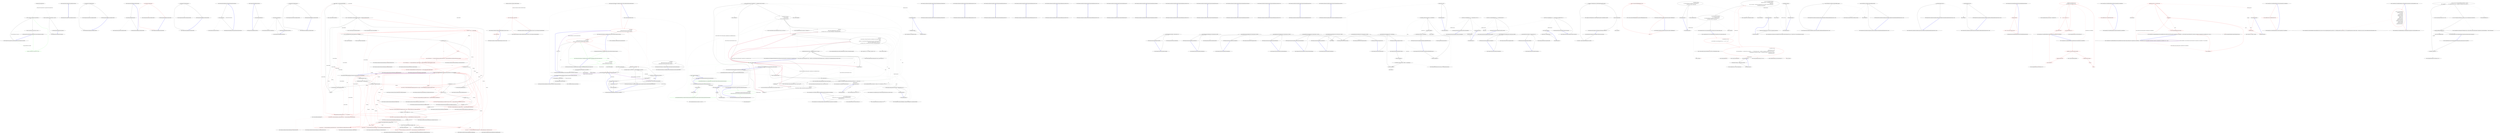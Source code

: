 digraph  {
n9 [label="Humanizer.Tests.AmbientCulture", span=""];
n0 [label="Entry Humanizer.Tests.AmbientCulture.AmbientCulture(System.Globalization.CultureInfo)", span="10-10", cluster="Humanizer.Tests.AmbientCulture.AmbientCulture(System.Globalization.CultureInfo)"];
n1 [label="_culture = Thread.CurrentThread.CurrentUICulture", span="12-12", cluster="Humanizer.Tests.AmbientCulture.AmbientCulture(System.Globalization.CultureInfo)"];
n2 [label="Thread.CurrentThread.CurrentUICulture = culture", span="13-13", cluster="Humanizer.Tests.AmbientCulture.AmbientCulture(System.Globalization.CultureInfo)"];
n3 [label="Exit Humanizer.Tests.AmbientCulture.AmbientCulture(System.Globalization.CultureInfo)", span="10-10", cluster="Humanizer.Tests.AmbientCulture.AmbientCulture(System.Globalization.CultureInfo)"];
n4 [label="Entry Humanizer.Tests.AmbientCulture.AmbientCulture(string)", span="16-16", cluster="Humanizer.Tests.AmbientCulture.AmbientCulture(string)"];
n5 [label="Exit Humanizer.Tests.AmbientCulture.AmbientCulture(string)", span="16-16", cluster="Humanizer.Tests.AmbientCulture.AmbientCulture(string)"];
n6 [label="Entry Humanizer.Tests.AmbientCulture.Dispose()", span="21-21", cluster="Humanizer.Tests.AmbientCulture.Dispose()"];
n7 [label="Thread.CurrentThread.CurrentUICulture = _culture", span="23-23", cluster="Humanizer.Tests.AmbientCulture.Dispose()"];
n8 [label="Exit Humanizer.Tests.AmbientCulture.Dispose()", span="21-21", cluster="Humanizer.Tests.AmbientCulture.Dispose()"];
d2 [label="Thread.CurrentThread.CurrentUICulture = culture", span="13-13", cluster="Humanizer.Tests.AmbientCulture.AmbientCulture(System.Globalization.CultureInfo)", color=green, community=0];
m1_18 [label="Entry Humanizer.Bytes.ByteSize.FromMegabytes(double)", span="108-108", cluster="Humanizer.Bytes.ByteSize.FromMegabytes(double)", file="Configurator.cs"];
m1_11 [label="Entry Humanizer.ByteSizeExtensions.Kilobytes(double)", span="45-45", cluster="Humanizer.ByteSizeExtensions.Kilobytes(double)", file="Configurator.cs"];
m1_12 [label="return ByteSize.FromKilobytes(input);", span="47-47", cluster="Humanizer.ByteSizeExtensions.Kilobytes(double)", file="Configurator.cs"];
m1_13 [label="Exit Humanizer.ByteSizeExtensions.Kilobytes(double)", span="45-45", cluster="Humanizer.ByteSizeExtensions.Kilobytes(double)", file="Configurator.cs"];
m1_10 [label="Entry Humanizer.Bytes.ByteSize.FromBytes(double)", span="98-98", cluster="Humanizer.Bytes.ByteSize.FromBytes(double)", file="Configurator.cs"];
m1_26 [label="Entry Humanizer.Bytes.ByteSize.FromTerabytes(double)", span="118-118", cluster="Humanizer.Bytes.ByteSize.FromTerabytes(double)", file="Configurator.cs"];
m1_27 [label="Entry Humanizer.ByteSizeExtensions.Humanize(Humanizer.Bytes.ByteSize)", span="85-85", cluster="Humanizer.ByteSizeExtensions.Humanize(Humanizer.Bytes.ByteSize)", file="Configurator.cs"];
m1_28 [label="return input.ToString();", span="87-87", cluster="Humanizer.ByteSizeExtensions.Humanize(Humanizer.Bytes.ByteSize)", file="Configurator.cs"];
m1_29 [label="Exit Humanizer.ByteSizeExtensions.Humanize(Humanizer.Bytes.ByteSize)", span="85-85", cluster="Humanizer.ByteSizeExtensions.Humanize(Humanizer.Bytes.ByteSize)", file="Configurator.cs"];
m1_4 [label="Entry Humanizer.ByteSizeExtensions.Bits(int)", span="25-25", cluster="Humanizer.ByteSizeExtensions.Bits(int)", file="Configurator.cs"];
m1_5 [label="return ByteSize.FromBits(input);", span="27-27", cluster="Humanizer.ByteSizeExtensions.Bits(int)", file="Configurator.cs"];
m1_6 [label="Exit Humanizer.ByteSizeExtensions.Bits(int)", span="25-25", cluster="Humanizer.ByteSizeExtensions.Bits(int)", file="Configurator.cs"];
m1_3 [label="Entry Humanizer.Bytes.ByteSize.FromBits(long)", span="93-93", cluster="Humanizer.Bytes.ByteSize.FromBits(long)", file="Configurator.cs"];
m1_23 [label="Entry Humanizer.ByteSizeExtensions.Terabytes(double)", span="75-75", cluster="Humanizer.ByteSizeExtensions.Terabytes(double)", file="Configurator.cs"];
m1_24 [label="return ByteSize.FromTerabytes(input);", span="77-77", cluster="Humanizer.ByteSizeExtensions.Terabytes(double)", file="Configurator.cs"];
m1_25 [label="Exit Humanizer.ByteSizeExtensions.Terabytes(double)", span="75-75", cluster="Humanizer.ByteSizeExtensions.Terabytes(double)", file="Configurator.cs"];
m1_22 [label="Entry Humanizer.Bytes.ByteSize.FromGigabytes(double)", span="113-113", cluster="Humanizer.Bytes.ByteSize.FromGigabytes(double)", file="Configurator.cs"];
m1_19 [label="Entry Humanizer.ByteSizeExtensions.Gigabytes(double)", span="65-65", cluster="Humanizer.ByteSizeExtensions.Gigabytes(double)", file="Configurator.cs"];
m1_20 [label="return ByteSize.FromGigabytes(input);", span="67-67", cluster="Humanizer.ByteSizeExtensions.Gigabytes(double)", file="Configurator.cs"];
m1_21 [label="Exit Humanizer.ByteSizeExtensions.Gigabytes(double)", span="65-65", cluster="Humanizer.ByteSizeExtensions.Gigabytes(double)", file="Configurator.cs"];
m1_30 [label="Entry Humanizer.Bytes.ByteSize.ToString()", span="129-129", cluster="Humanizer.Bytes.ByteSize.ToString()", file="Configurator.cs"];
m1_14 [label="Entry Humanizer.Bytes.ByteSize.FromKilobytes(double)", span="103-103", cluster="Humanizer.Bytes.ByteSize.FromKilobytes(double)", file="Configurator.cs"];
m1_15 [label="Entry Humanizer.ByteSizeExtensions.Megabytes(double)", span="55-55", cluster="Humanizer.ByteSizeExtensions.Megabytes(double)", file="Configurator.cs"];
m1_16 [label="return ByteSize.FromMegabytes(input);", span="57-57", cluster="Humanizer.ByteSizeExtensions.Megabytes(double)", file="Configurator.cs"];
m1_17 [label="Exit Humanizer.ByteSizeExtensions.Megabytes(double)", span="55-55", cluster="Humanizer.ByteSizeExtensions.Megabytes(double)", file="Configurator.cs"];
m1_7 [label="Entry Humanizer.ByteSizeExtensions.Bytes(double)", span="35-35", cluster="Humanizer.ByteSizeExtensions.Bytes(double)", file="Configurator.cs"];
m1_8 [label="return ByteSize.FromBytes(input);", span="37-37", cluster="Humanizer.ByteSizeExtensions.Bytes(double)", color=red, community=0, file="Configurator.cs"];
m1_9 [label="Exit Humanizer.ByteSizeExtensions.Bytes(double)", span="35-35", cluster="Humanizer.ByteSizeExtensions.Bytes(double)", file="Configurator.cs"];
m1_0 [label="Entry Humanizer.ByteSizeExtensions.Bits(long)", span="15-15", cluster="Humanizer.ByteSizeExtensions.Bits(long)", file="Configurator.cs"];
m1_1 [label="return ByteSize.FromBits(input);", span="17-17", cluster="Humanizer.ByteSizeExtensions.Bits(long)", file="Configurator.cs"];
m1_2 [label="Exit Humanizer.ByteSizeExtensions.Bits(long)", span="15-15", cluster="Humanizer.ByteSizeExtensions.Bits(long)", file="Configurator.cs"];
m2_41 [label="Entry System.DateTime.ToLocalTime()", span="0-0", cluster="System.DateTime.ToLocalTime()", file="DateHumanizeExtensions.cs"];
m2_55 [label="Entry Humanizer.Localisation.IFormatter.DateHumanize_SingleHourFromNow()", span="28-28", cluster="Humanizer.Localisation.IFormatter.DateHumanize_SingleHourFromNow()", file="DateHumanizeExtensions.cs"];
m2_43 [label="Entry System.TimeSpan.FromMilliseconds(double)", span="0-0", cluster="System.TimeSpan.FromMilliseconds(double)", file="DateHumanizeExtensions.cs"];
m2_67 [label="Entry System.Convert.ToInt32(double)", span="0-0", cluster="System.Convert.ToInt32(double)", file="DateHumanizeExtensions.cs"];
m2_44 [label="Entry Humanizer.Localisation.IFormatter.DateHumanize_Now()", span="29-29", cluster="Humanizer.Localisation.IFormatter.DateHumanize_Now()", file="DateHumanizeExtensions.cs"];
m2_69 [label="Entry Humanizer.Localisation.IFormatter.DateHumanize_MultipleMonthsAgo(int)", span="12-12", cluster="Humanizer.Localisation.IFormatter.DateHumanize_MultipleMonthsAgo(int)", file="DateHumanizeExtensions.cs"];
m2_47 [label="Entry Humanizer.Localisation.IFormatter.DateHumanize_SingleSecondFromNow()", span="31-31", cluster="Humanizer.Localisation.IFormatter.DateHumanize_SingleSecondFromNow()", file="DateHumanizeExtensions.cs"];
m2_59 [label="Entry Humanizer.Localisation.IFormatter.DateHumanize_SingleDayFromNow()", span="33-33", cluster="Humanizer.Localisation.IFormatter.DateHumanize_SingleDayFromNow()", file="DateHumanizeExtensions.cs"];
m2_46 [label="Entry System.Math.Abs(long)", span="0-0", cluster="System.Math.Abs(long)", file="DateHumanizeExtensions.cs"];
m2_62 [label="Entry Humanizer.Localisation.IFormatter.DateHumanize_MultipleDaysAgo(int)", span="9-9", cluster="Humanizer.Localisation.IFormatter.DateHumanize_MultipleDaysAgo(int)", file="DateHumanizeExtensions.cs"];
m2_66 [label="Entry System.Math.Floor(double)", span="0-0", cluster="System.Math.Floor(double)", file="DateHumanizeExtensions.cs"];
m2_60 [label="Entry Humanizer.Localisation.IFormatter.DateHumanize_SingleDayAgo()", span="20-20", cluster="Humanizer.Localisation.IFormatter.DateHumanize_SingleDayAgo()", file="DateHumanizeExtensions.cs"];
m2_61 [label="Entry Humanizer.Localisation.IFormatter.DateHumanize_MultipleDaysFromNow(int)", span="21-21", cluster="Humanizer.Localisation.IFormatter.DateHumanize_MultipleDaysFromNow(int)", file="DateHumanizeExtensions.cs"];
m2_68 [label="Entry Humanizer.Localisation.IFormatter.DateHumanize_MultipleMonthsFromNow(int)", span="24-24", cluster="Humanizer.Localisation.IFormatter.DateHumanize_MultipleMonthsFromNow(int)", file="DateHumanizeExtensions.cs"];
m2_63 [label="Entry System.DateTime.AddMonths(int)", span="0-0", cluster="System.DateTime.AddMonths(int)", file="DateHumanizeExtensions.cs"];
m2_50 [label="Entry Humanizer.Localisation.IFormatter.DateHumanize_MultipleSecondsAgo(int)", span="13-13", cluster="Humanizer.Localisation.IFormatter.DateHumanize_MultipleSecondsAgo(int)", file="DateHumanizeExtensions.cs"];
m2_51 [label="Entry Humanizer.Localisation.IFormatter.DateHumanize_SingleMinuteFromNow()", span="27-27", cluster="Humanizer.Localisation.IFormatter.DateHumanize_SingleMinuteFromNow()", file="DateHumanizeExtensions.cs"];
m2_58 [label="Entry Humanizer.Localisation.IFormatter.DateHumanize_MultipleHoursAgo(int)", span="10-10", cluster="Humanizer.Localisation.IFormatter.DateHumanize_MultipleHoursAgo(int)", file="DateHumanizeExtensions.cs"];
m2_72 [label="Entry Humanizer.Localisation.IFormatter.DateHumanize_SingleYearAgo()", span="19-19", cluster="Humanizer.Localisation.IFormatter.DateHumanize_SingleYearAgo()", file="DateHumanizeExtensions.cs"];
m2_64 [label="Entry Humanizer.Localisation.IFormatter.DateHumanize_SingleMonthFromNow()", span="30-30", cluster="Humanizer.Localisation.IFormatter.DateHumanize_SingleMonthFromNow()", file="DateHumanizeExtensions.cs"];
m2_48 [label="Entry Humanizer.Localisation.IFormatter.DateHumanize_MultipleSecondsFromNow(int)", span="25-25", cluster="Humanizer.Localisation.IFormatter.DateHumanize_MultipleSecondsFromNow(int)", file="DateHumanizeExtensions.cs"];
m2_45 [label="Entry System.TimeSpan.TimeSpan(long)", span="0-0", cluster="System.TimeSpan.TimeSpan(long)", file="DateHumanizeExtensions.cs"];
m2_49 [label="Entry Humanizer.Localisation.IFormatter.DateHumanize_SingleSecondAgo()", span="18-18", cluster="Humanizer.Localisation.IFormatter.DateHumanize_SingleSecondAgo()", file="DateHumanizeExtensions.cs"];
m2_52 [label="Entry Humanizer.Localisation.IFormatter.DateHumanize_SingleMinuteAgo()", span="15-15", cluster="Humanizer.Localisation.IFormatter.DateHumanize_SingleMinuteAgo()", file="DateHumanizeExtensions.cs"];
m2_65 [label="Entry Humanizer.Localisation.IFormatter.DateHumanize_SingleMonthAgo()", span="17-17", cluster="Humanizer.Localisation.IFormatter.DateHumanize_SingleMonthAgo()", file="DateHumanizeExtensions.cs"];
m2_70 [label="Entry Humanizer.Localisation.IFormatter.DateHumanize_SingleYearFromNow()", span="32-32", cluster="Humanizer.Localisation.IFormatter.DateHumanize_SingleYearFromNow()", file="DateHumanizeExtensions.cs"];
m2_54 [label="Entry Humanizer.Localisation.IFormatter.DateHumanize_MultipleMinutesAgo(int)", span="11-11", cluster="Humanizer.Localisation.IFormatter.DateHumanize_MultipleMinutesAgo(int)", file="DateHumanizeExtensions.cs"];
m2_73 [label="Entry Humanizer.Localisation.IFormatter.DateHumanize_MultipleYearsAgo(int)", span="14-14", cluster="Humanizer.Localisation.IFormatter.DateHumanize_MultipleYearsAgo(int)", file="DateHumanizeExtensions.cs"];
m2_42 [label="Entry System.DateTime.Subtract(System.DateTime)", span="0-0", cluster="System.DateTime.Subtract(System.DateTime)", file="DateHumanizeExtensions.cs"];
m2_56 [label="Entry Humanizer.Localisation.IFormatter.DateHumanize_SingleHourAgo()", span="16-16", cluster="Humanizer.Localisation.IFormatter.DateHumanize_SingleHourAgo()", file="DateHumanizeExtensions.cs"];
m2_53 [label="Entry Humanizer.Localisation.IFormatter.DateHumanize_MultipleMinutesFromNow(int)", span="23-23", cluster="Humanizer.Localisation.IFormatter.DateHumanize_MultipleMinutesFromNow(int)", file="DateHumanizeExtensions.cs"];
m2_57 [label="Entry Humanizer.Localisation.IFormatter.DateHumanize_MultipleHoursFromNow(int)", span="22-22", cluster="Humanizer.Localisation.IFormatter.DateHumanize_MultipleHoursFromNow(int)", file="DateHumanizeExtensions.cs"];
m2_71 [label="Entry Humanizer.Localisation.IFormatter.DateHumanize_MultipleYearsFromNow(int)", span="26-26", cluster="Humanizer.Localisation.IFormatter.DateHumanize_MultipleYearsFromNow(int)", file="DateHumanizeExtensions.cs"];
m2_0 [label="Entry Humanizer.DateHumanizeExtensions.Humanize(System.DateTime, bool, System.DateTime?)", span="18-18", cluster="Humanizer.DateHumanizeExtensions.Humanize(System.DateTime, bool, System.DateTime?)", file="DateHumanizeExtensions.cs"];
m2_1 [label="dateToCompareAgainst == null", span="20-20", cluster="Humanizer.DateHumanizeExtensions.Humanize(System.DateTime, bool, System.DateTime?)", file="DateHumanizeExtensions.cs"];
m2_4 [label="var comparisonBase = dateToCompareAgainst.Value", span="24-24", cluster="Humanizer.DateHumanizeExtensions.Humanize(System.DateTime, bool, System.DateTime?)", file="DateHumanizeExtensions.cs"];
m2_5 [label="!utcDate", span="26-26", cluster="Humanizer.DateHumanizeExtensions.Humanize(System.DateTime, bool, System.DateTime?)", file="DateHumanizeExtensions.cs"];
m2_7 [label="input <= comparisonBase && comparisonBase.Subtract(input) < TimeSpan.FromMilliseconds(500)", span="29-29", cluster="Humanizer.DateHumanizeExtensions.Humanize(System.DateTime, bool, System.DateTime?)", file="DateHumanizeExtensions.cs"];
m2_9 [label="var isFuture = input > comparisonBase", span="32-32", cluster="Humanizer.DateHumanizeExtensions.Humanize(System.DateTime, bool, System.DateTime?)", color=red, community=0, file="DateHumanizeExtensions.cs"];
m2_10 [label="var ts = new TimeSpan(Math.Abs(comparisonBase.Ticks - input.Ticks))", span="33-33", cluster="Humanizer.DateHumanizeExtensions.Humanize(System.DateTime, bool, System.DateTime?)", file="DateHumanizeExtensions.cs"];
m2_28 [label="comparisonBase.Date.AddMonths(isFuture ? 1 : -1) == input.Date", span="63-63", cluster="Humanizer.DateHumanizeExtensions.Humanize(System.DateTime, bool, System.DateTime?)", color=red, community=0, file="DateHumanizeExtensions.cs"];
m2_2 [label="dateToCompareAgainst = DateTime.UtcNow", span="21-21", cluster="Humanizer.DateHumanizeExtensions.Humanize(System.DateTime, bool, System.DateTime?)", file="DateHumanizeExtensions.cs"];
m2_3 [label="var formatter = Configurator.Formatter", span="23-23", cluster="Humanizer.DateHumanizeExtensions.Humanize(System.DateTime, bool, System.DateTime?)", file="DateHumanizeExtensions.cs"];
m2_8 [label="return formatter.DateHumanize_Now();", span="30-30", cluster="Humanizer.DateHumanizeExtensions.Humanize(System.DateTime, bool, System.DateTime?)", file="DateHumanizeExtensions.cs"];
m2_13 [label="return ts.TotalSeconds <= 1 ? formatter.DateHumanize_SingleSecondFromNow() : formatter.DateHumanize_MultipleSecondsFromNow(ts.Seconds);", span="38-38", cluster="Humanizer.DateHumanizeExtensions.Humanize(System.DateTime, bool, System.DateTime?)", color=red, community=0, file="DateHumanizeExtensions.cs"];
m2_14 [label="return ts.TotalSeconds <= 1 ? formatter.DateHumanize_SingleSecondAgo() : formatter.DateHumanize_MultipleSecondsAgo(ts.Seconds);", span="40-40", cluster="Humanizer.DateHumanizeExtensions.Humanize(System.DateTime, bool, System.DateTime?)", color=red, community=0, file="DateHumanizeExtensions.cs"];
m2_16 [label="return isFuture ? formatter.DateHumanize_SingleMinuteFromNow() : formatter.DateHumanize_SingleMinuteAgo();", span="44-44", cluster="Humanizer.DateHumanizeExtensions.Humanize(System.DateTime, bool, System.DateTime?)", color=red, community=0, file="DateHumanizeExtensions.cs"];
m2_18 [label="return isFuture ? formatter.DateHumanize_MultipleMinutesFromNow(ts.Minutes) : formatter.DateHumanize_MultipleMinutesAgo(ts.Minutes);", span="47-47", cluster="Humanizer.DateHumanizeExtensions.Humanize(System.DateTime, bool, System.DateTime?)", color=red, community=0, file="DateHumanizeExtensions.cs"];
m2_20 [label="return isFuture ? formatter.DateHumanize_SingleHourFromNow() : formatter.DateHumanize_SingleHourAgo();", span="50-50", cluster="Humanizer.DateHumanizeExtensions.Humanize(System.DateTime, bool, System.DateTime?)", color=red, community=0, file="DateHumanizeExtensions.cs"];
m2_22 [label="return isFuture ? formatter.DateHumanize_MultipleHoursFromNow(ts.Hours) : formatter.DateHumanize_MultipleHoursAgo(ts.Hours);", span="53-53", cluster="Humanizer.DateHumanizeExtensions.Humanize(System.DateTime, bool, System.DateTime?)", color=red, community=0, file="DateHumanizeExtensions.cs"];
m2_24 [label="return isFuture ? formatter.DateHumanize_SingleDayFromNow() : formatter.DateHumanize_SingleDayAgo();", span="56-56", cluster="Humanizer.DateHumanizeExtensions.Humanize(System.DateTime, bool, System.DateTime?)", color=red, community=0, file="DateHumanizeExtensions.cs"];
m2_26 [label="return isFuture ? formatter.DateHumanize_MultipleDaysFromNow(ts.Days) : formatter.DateHumanize_MultipleDaysAgo(ts.Days);", span="59-59", cluster="Humanizer.DateHumanizeExtensions.Humanize(System.DateTime, bool, System.DateTime?)", color=red, community=0, file="DateHumanizeExtensions.cs"];
m2_29 [label="return isFuture ? formatter.DateHumanize_SingleMonthFromNow() : formatter.DateHumanize_SingleMonthAgo();", span="64-64", cluster="Humanizer.DateHumanizeExtensions.Humanize(System.DateTime, bool, System.DateTime?)", color=red, community=0, file="DateHumanizeExtensions.cs"];
m2_30 [label="return isFuture ? formatter.DateHumanize_MultipleDaysFromNow(ts.Days) : formatter.DateHumanize_MultipleDaysAgo(ts.Days);", span="66-66", cluster="Humanizer.DateHumanizeExtensions.Humanize(System.DateTime, bool, System.DateTime?)", color=red, community=0, file="DateHumanizeExtensions.cs"];
m2_34 [label="return months <= 1 ? formatter.DateHumanize_SingleMonthFromNow() : formatter.DateHumanize_MultipleMonthsFromNow(months);", span="74-74", cluster="Humanizer.DateHumanizeExtensions.Humanize(System.DateTime, bool, System.DateTime?)", color=red, community=0, file="DateHumanizeExtensions.cs"];
m2_35 [label="return months <= 1 ? formatter.DateHumanize_SingleMonthAgo() : formatter.DateHumanize_MultipleMonthsAgo(months);", span="76-76", cluster="Humanizer.DateHumanizeExtensions.Humanize(System.DateTime, bool, System.DateTime?)", color=red, community=0, file="DateHumanizeExtensions.cs"];
m2_38 [label="return years <= 1 ? formatter.DateHumanize_SingleYearFromNow() : formatter.DateHumanize_MultipleYearsFromNow(years);", span="82-82", cluster="Humanizer.DateHumanizeExtensions.Humanize(System.DateTime, bool, System.DateTime?)", color=red, community=0, file="DateHumanizeExtensions.cs"];
m2_39 [label="return years <= 1 ? formatter.DateHumanize_SingleYearAgo() : formatter.DateHumanize_MultipleYearsAgo(years);", span="84-84", cluster="Humanizer.DateHumanizeExtensions.Humanize(System.DateTime, bool, System.DateTime?)", color=red, community=0, file="DateHumanizeExtensions.cs"];
m2_6 [label="comparisonBase = comparisonBase.ToLocalTime()", span="27-27", cluster="Humanizer.DateHumanizeExtensions.Humanize(System.DateTime, bool, System.DateTime?)", file="DateHumanizeExtensions.cs"];
m2_12 [label=isFuture, span="37-37", cluster="Humanizer.DateHumanizeExtensions.Humanize(System.DateTime, bool, System.DateTime?)", color=red, community=0, file="DateHumanizeExtensions.cs"];
m2_33 [label=isFuture, span="73-73", cluster="Humanizer.DateHumanizeExtensions.Humanize(System.DateTime, bool, System.DateTime?)", color=red, community=0, file="DateHumanizeExtensions.cs"];
m2_37 [label=isFuture, span="81-81", cluster="Humanizer.DateHumanizeExtensions.Humanize(System.DateTime, bool, System.DateTime?)", color=red, community=0, file="DateHumanizeExtensions.cs"];
m2_11 [label="ts.TotalSeconds < 60", span="35-35", cluster="Humanizer.DateHumanizeExtensions.Humanize(System.DateTime, bool, System.DateTime?)", file="DateHumanizeExtensions.cs"];
m2_15 [label="ts.TotalSeconds < 120", span="43-43", cluster="Humanizer.DateHumanizeExtensions.Humanize(System.DateTime, bool, System.DateTime?)", file="DateHumanizeExtensions.cs"];
m2_17 [label="ts.TotalMinutes < 45", span="46-46", cluster="Humanizer.DateHumanizeExtensions.Humanize(System.DateTime, bool, System.DateTime?)", file="DateHumanizeExtensions.cs"];
m2_19 [label="ts.TotalMinutes < 90", span="49-49", cluster="Humanizer.DateHumanizeExtensions.Humanize(System.DateTime, bool, System.DateTime?)", file="DateHumanizeExtensions.cs"];
m2_21 [label="ts.TotalHours < 24", span="52-52", cluster="Humanizer.DateHumanizeExtensions.Humanize(System.DateTime, bool, System.DateTime?)", file="DateHumanizeExtensions.cs"];
m2_23 [label="ts.TotalHours < 48", span="55-55", cluster="Humanizer.DateHumanizeExtensions.Humanize(System.DateTime, bool, System.DateTime?)", file="DateHumanizeExtensions.cs"];
m2_25 [label="ts.TotalDays < 28", span="58-58", cluster="Humanizer.DateHumanizeExtensions.Humanize(System.DateTime, bool, System.DateTime?)", file="DateHumanizeExtensions.cs"];
m2_27 [label="ts.TotalDays >= 28 && ts.TotalDays < 30", span="61-61", cluster="Humanizer.DateHumanizeExtensions.Humanize(System.DateTime, bool, System.DateTime?)", file="DateHumanizeExtensions.cs"];
m2_31 [label="ts.TotalDays < 345", span="69-69", cluster="Humanizer.DateHumanizeExtensions.Humanize(System.DateTime, bool, System.DateTime?)", file="DateHumanizeExtensions.cs"];
m2_32 [label="int months = Convert.ToInt32(Math.Floor(ts.TotalDays / 29.5))", span="71-71", cluster="Humanizer.DateHumanizeExtensions.Humanize(System.DateTime, bool, System.DateTime?)", file="DateHumanizeExtensions.cs"];
m2_36 [label="int years = Convert.ToInt32(Math.Floor(ts.TotalDays / 365))", span="79-79", cluster="Humanizer.DateHumanizeExtensions.Humanize(System.DateTime, bool, System.DateTime?)", file="DateHumanizeExtensions.cs"];
m2_40 [label="Exit Humanizer.DateHumanizeExtensions.Humanize(System.DateTime, bool, System.DateTime?)", span="18-18", cluster="Humanizer.DateHumanizeExtensions.Humanize(System.DateTime, bool, System.DateTime?)", file="DateHumanizeExtensions.cs"];
m4_3 [label="Entry Humanizer.Localisation.Ordinalizers.DefaultOrdinalizer.Convert(int, string)", span="9-9", cluster="Humanizer.Localisation.Ordinalizers.DefaultOrdinalizer.Convert(int, string)", file="DefaultFormatter.cs"];
m4_4 [label="return numberString;", span="11-11", cluster="Humanizer.Localisation.Ordinalizers.DefaultOrdinalizer.Convert(int, string)", color=red, community=0, file="DefaultFormatter.cs"];
m4_5 [label="Exit Humanizer.Localisation.Ordinalizers.DefaultOrdinalizer.Convert(int, string)", span="9-9", cluster="Humanizer.Localisation.Ordinalizers.DefaultOrdinalizer.Convert(int, string)", file="DefaultFormatter.cs"];
m4_0 [label="Entry Humanizer.Localisation.Ordinalizers.DefaultOrdinalizer.Convert(int, string, Humanizer.GrammaticalGender)", span="4-4", cluster="Humanizer.Localisation.Ordinalizers.DefaultOrdinalizer.Convert(int, string, Humanizer.GrammaticalGender)", file="DefaultFormatter.cs"];
m4_1 [label="return Convert(number, numberString);", span="6-6", cluster="Humanizer.Localisation.Ordinalizers.DefaultOrdinalizer.Convert(int, string, Humanizer.GrammaticalGender)", color=red, community=0, file="DefaultFormatter.cs"];
m4_2 [label="Exit Humanizer.Localisation.Ordinalizers.DefaultOrdinalizer.Convert(int, string, Humanizer.GrammaticalGender)", span="4-4", cluster="Humanizer.Localisation.Ordinalizers.DefaultOrdinalizer.Convert(int, string, Humanizer.GrammaticalGender)", file="DefaultFormatter.cs"];
m4_6 [label="Humanizer.Localisation.Ordinalizers.DefaultOrdinalizer", span="", file="DefaultFormatter.cs"];
m6_16 [label="Exit Humanizer.Tests.Extensions.StringExtensionsTests.UnderscoredInputStringIsTurnedIntoSentence()", span="36-36", cluster="Humanizer.Tests.Extensions.StringExtensionsTests.UnderscoredInputStringIsTurnedIntoSentence()", file="EnumHumanizeExtensions.cs"];
m6_3 [label="Entry Humanizer.EnumHumanizeExtensions.Humanize(System.Enum)", span="15-15", cluster="Humanizer.EnumHumanizeExtensions.Humanize(System.Enum)", file="EnumHumanizeExtensions.cs"];
m6_0 [label="Entry Humanizer.Tests.Extensions.StringExtensionsTests.PascalCaseInputStringIsTurnedIntoSentence()", span="8-8", cluster="Humanizer.Tests.Extensions.StringExtensionsTests.PascalCaseInputStringIsTurnedIntoSentence()", file="EnumHumanizeExtensions.cs"];
m6_1 [label="Assert.Equal(\r\n                ''Pascal case input string is turned into sentence'',\r\n                ''PascalCaseInputStringIsTurnedIntoSentence''.Humanize())", span="10-12", cluster="Humanizer.Tests.Extensions.StringExtensionsTests.PascalCaseInputStringIsTurnedIntoSentence()", file="EnumHumanizeExtensions.cs"];
m6_2 [label="Exit Humanizer.Tests.Extensions.StringExtensionsTests.PascalCaseInputStringIsTurnedIntoSentence()", span="8-8", cluster="Humanizer.Tests.Extensions.StringExtensionsTests.PascalCaseInputStringIsTurnedIntoSentence()", file="EnumHumanizeExtensions.cs"];
m6_15 [label="Assert.Equal(\r\n                ''Underscored input string is turned into sentence'',\r\n                ''Underscored_input_string_is_turned_into_sentence''.Humanize())", span="38-40", cluster="Humanizer.Tests.Extensions.StringExtensionsTests.UnderscoredInputStringIsTurnedIntoSentence()", file="EnumHumanizeExtensions.cs", color=red, community=0];
m6_20 [label="Entry Humanizer.Tests.Extensions.StringExtensionsTests.OneLetterWordInTheBeginningOfStringIsTurnedIntoAWord()", span="52-52", cluster="Humanizer.Tests.Extensions.StringExtensionsTests.OneLetterWordInTheBeginningOfStringIsTurnedIntoAWord()", color=green, community=0, file="EnumHumanizeExtensions.cs"];
m6_19 [label="Exit Humanizer.Tests.Extensions.StringExtensionsTests.UnderscoredInputStringPreservesCasing()", span="44-44", cluster="Humanizer.Tests.Extensions.StringExtensionsTests.UnderscoredInputStringPreservesCasing()", file="EnumHumanizeExtensions.cs"];
m6_21 [label="Assert.Equal(\r\n                ''X is first word in the sentence'',\r\n                ''XIsFirstWordInTheSentence''.Humanize())", span="54-56", cluster="Humanizer.Tests.Extensions.StringExtensionsTests.OneLetterWordInTheBeginningOfStringIsTurnedIntoAWord()", color=green, community=0, file="EnumHumanizeExtensions.cs"];
m6_18 [label="Assert.Equal(\r\n                ''Underscored input String is turned INTO sentence'',\r\n                ''Underscored_input_String_is_turned_INTO_sentence''.Humanize())", span="46-48", cluster="Humanizer.Tests.Extensions.StringExtensionsTests.UnderscoredInputStringPreservesCasing()", file="EnumHumanizeExtensions.cs", color=red, community=0];
m6_22 [label="Exit Humanizer.Tests.Extensions.StringExtensionsTests.OneLetterWordInTheBeginningOfStringIsTurnedIntoAWord()", span="52-52", cluster="Humanizer.Tests.Extensions.StringExtensionsTests.OneLetterWordInTheBeginningOfStringIsTurnedIntoAWord()", file="EnumHumanizeExtensions.cs"];
m6_23 [label="return descriptionProperty.GetValue(attr, null).ToString();", span="45-45", cluster="Humanizer.EnumHumanizeExtensions.GetCustomDescription(System.Reflection.MemberInfo)", file="EnumHumanizeExtensions.cs"];
m6_17 [label="Entry Humanizer.Tests.Extensions.StringExtensionsTests.UnderscoredInputStringPreservesCasing()", span="44-44", cluster="Humanizer.Tests.Extensions.StringExtensionsTests.UnderscoredInputStringPreservesCasing()", file="EnumHumanizeExtensions.cs"];
m6_24 [label="return null;", span="50-50", cluster="Humanizer.EnumHumanizeExtensions.GetCustomDescription(System.Reflection.MemberInfo)", file="EnumHumanizeExtensions.cs"];
m6_25 [label="Exit Humanizer.EnumHumanizeExtensions.GetCustomDescription(System.Reflection.MemberInfo)", span="32-32", cluster="Humanizer.EnumHumanizeExtensions.GetCustomDescription(System.Reflection.MemberInfo)", file="EnumHumanizeExtensions.cs"];
m6_8 [label="customDescription != null", span="24-24", cluster="Humanizer.EnumHumanizeExtensions.Humanize(System.Enum)", file="EnumHumanizeExtensions.cs"];
m6_9 [label="return customDescription;", span="25-25", cluster="Humanizer.EnumHumanizeExtensions.Humanize(System.Enum)", file="EnumHumanizeExtensions.cs"];
m6_10 [label="return input.ToString().Humanize();", span="28-28", cluster="Humanizer.EnumHumanizeExtensions.Humanize(System.Enum)", file="EnumHumanizeExtensions.cs"];
m6_4 [label="Type type = input.GetType()", span="17-17", cluster="Humanizer.EnumHumanizeExtensions.Humanize(System.Enum)", file="EnumHumanizeExtensions.cs"];
m6_12 [label="Assert.Equal(''Number is at the end 100'', ''NumberIsAtTheEnd100''.Humanize())", span="32-32", cluster="Humanizer.Tests.Extensions.StringExtensionsTests.WhenInputStringEndWithANumber_ThenNumberIsDealtWithLikeAWord()", file="EnumHumanizeExtensions.cs"];
m6_26 [label="Entry System.Reflection.MemberInfo.GetCustomAttributes(bool)", span="0-0", cluster="System.Reflection.MemberInfo.GetCustomAttributes(bool)", file="EnumHumanizeExtensions.cs"];
m6_35 [label="Entry string.ApplyCase(Humanizer.LetterCasing)", span="15-15", cluster="string.ApplyCase(Humanizer.LetterCasing)", file="EnumHumanizeExtensions.cs"];
m6_13 [label="Exit Humanizer.Tests.Extensions.StringExtensionsTests.WhenInputStringEndWithANumber_ThenNumberIsDealtWithLikeAWord()", span="30-30", cluster="Humanizer.Tests.Extensions.StringExtensionsTests.WhenInputStringEndWithANumber_ThenNumberIsDealtWithLikeAWord()", file="EnumHumanizeExtensions.cs"];
m6_14 [label="Entry System.Type.GetMember(string)", span="0-0", cluster="System.Type.GetMember(string)", file="EnumHumanizeExtensions.cs"];
m6_31 [label="Entry Humanizer.EnumHumanizeExtensions.Humanize(System.Enum, Humanizer.LetterCasing)", span="59-59", cluster="Humanizer.EnumHumanizeExtensions.Humanize(System.Enum, Humanizer.LetterCasing)", file="EnumHumanizeExtensions.cs"];
m6_32 [label="var humanizedEnum = Humanize(input)", span="61-61", cluster="Humanizer.EnumHumanizeExtensions.Humanize(System.Enum, Humanizer.LetterCasing)", file="EnumHumanizeExtensions.cs"];
m6_33 [label="return humanizedEnum.ApplyCase(casing);", span="63-63", cluster="Humanizer.EnumHumanizeExtensions.Humanize(System.Enum, Humanizer.LetterCasing)", file="EnumHumanizeExtensions.cs"];
m6_34 [label="Exit Humanizer.EnumHumanizeExtensions.Humanize(System.Enum, Humanizer.LetterCasing)", span="59-59", cluster="Humanizer.EnumHumanizeExtensions.Humanize(System.Enum, Humanizer.LetterCasing)", file="EnumHumanizeExtensions.cs"];
m6_30 [label="Entry Unk.ToString", span="", cluster="Unk.ToString", file="EnumHumanizeExtensions.cs"];
m6_5 [label="var memInfo = type.GetMember(input.ToString())", span="18-18", cluster="Humanizer.EnumHumanizeExtensions.Humanize(System.Enum)", file="EnumHumanizeExtensions.cs"];
m6_6 [label="memInfo.Length > 0", span="20-20", cluster="Humanizer.EnumHumanizeExtensions.Humanize(System.Enum)", file="EnumHumanizeExtensions.cs"];
m6_7 [label="var customDescription = GetCustomDescription(memInfo[0])", span="22-22", cluster="Humanizer.EnumHumanizeExtensions.Humanize(System.Enum)", file="EnumHumanizeExtensions.cs"];
m6_11 [label="Exit Humanizer.EnumHumanizeExtensions.Humanize(System.Enum)", span="15-15", cluster="Humanizer.EnumHumanizeExtensions.Humanize(System.Enum)", file="EnumHumanizeExtensions.cs"];
m6_28 [label="Entry Unk.FirstOrDefault", span="", cluster="Unk.FirstOrDefault", file="EnumHumanizeExtensions.cs"];
m6_29 [label="Entry Unk.GetValue", span="", cluster="Unk.GetValue", file="EnumHumanizeExtensions.cs"];
m6_27 [label="Entry System.Type.GetProperties()", span="0-0", cluster="System.Type.GetProperties()", file="EnumHumanizeExtensions.cs"];
m7_42 [label="Entry Unk.ToMaybe", span="", cluster="Unk.ToMaybe", file="EnumHumanizeTests.cs"];
m7_4 [label="Entry Unk.Equal", span="", cluster="Unk.Equal", file="EnumHumanizeTests.cs"];
m7_17 [label="Exit Humanizer.Tests.EnumHumanizeTests.AllCapitalMembersAreReturnedAsIs()", span="35-35", cluster="Humanizer.Tests.EnumHumanizeTests.AllCapitalMembersAreReturnedAsIs()", file="EnumHumanizeTests.cs"];
m7_18 [label="Entry System.Enum.ToString()", span="0-0", cluster="System.Enum.ToString()", file="EnumHumanizeTests.cs"];
m7_22 [label="yield return\r\n                    Tuple.Create(pt, MakeErrorInCaseOfMinConstraint(pt.Specification));", span="38-39", cluster="CommandLine.Core.ValueMapper.MapValuesImpl(System.Collections.Generic.IEnumerable<CommandLine.Core.SpecificationProperty>, System.Collections.Generic.IEnumerable<string>, System.Func<System.Collections.Generic.IEnumerable<string>, System.Type, bool, CommandLine.Infrastructure.Maybe<object>>)", file="EnumHumanizeTests.cs"];
m7_23 [label="yield break;", span="40-40", cluster="CommandLine.Core.ValueMapper.MapValuesImpl(System.Collections.Generic.IEnumerable<CommandLine.Core.SpecificationProperty>, System.Collections.Generic.IEnumerable<string>, System.Func<System.Collections.Generic.IEnumerable<string>, System.Type, bool, CommandLine.Infrastructure.Maybe<object>>)", file="EnumHumanizeTests.cs"];
m7_26 [label="yield return\r\n                    Tuple.Create<SpecificationProperty, Maybe<Error>>(\r\n                        pt, Maybe.Just<Error>(new SequenceOutOfRangeError(NameInfo.EmptyName)));", span="48-50", cluster="CommandLine.Core.ValueMapper.MapValuesImpl(System.Collections.Generic.IEnumerable<CommandLine.Core.SpecificationProperty>, System.Collections.Generic.IEnumerable<string>, System.Func<System.Collections.Generic.IEnumerable<string>, System.Type, bool, CommandLine.Infrastructure.Maybe<object>>)", file="EnumHumanizeTests.cs"];
m7_27 [label="yield break;", span="51-51", cluster="CommandLine.Core.ValueMapper.MapValuesImpl(System.Collections.Generic.IEnumerable<CommandLine.Core.SpecificationProperty>, System.Collections.Generic.IEnumerable<string>, System.Func<System.Collections.Generic.IEnumerable<string>, System.Type, bool, CommandLine.Infrastructure.Maybe<object>>)", file="EnumHumanizeTests.cs"];
m7_28 [label="yield return\r\n                converter(taken, pt.Property.PropertyType, pt.Specification.ConversionType.IsScalar())\r\n                    .Return(\r\n                        converted => Tuple.Create(pt.WithValue(Maybe.Just(converted)), Maybe.Nothing<Error>()),\r\n                        Tuple.Create<SpecificationProperty, Maybe<Error>>(\r\n                            pt, Maybe.Just<Error>(new BadFormatConversionError(NameInfo.EmptyName))));", span="54-59", cluster="CommandLine.Core.ValueMapper.MapValuesImpl(System.Collections.Generic.IEnumerable<CommandLine.Core.SpecificationProperty>, System.Collections.Generic.IEnumerable<string>, System.Func<System.Collections.Generic.IEnumerable<string>, System.Type, bool, CommandLine.Infrastructure.Maybe<object>>)", file="EnumHumanizeTests.cs"];
m7_30 [label="yield return value;", span="63-63", cluster="CommandLine.Core.ValueMapper.MapValuesImpl(System.Collections.Generic.IEnumerable<CommandLine.Core.SpecificationProperty>, System.Collections.Generic.IEnumerable<string>, System.Func<System.Collections.Generic.IEnumerable<string>, System.Type, bool, CommandLine.Infrastructure.Maybe<object>>)", file="EnumHumanizeTests.cs"];
m7_19 [label="var pt = specProps.First()", span="34-34", cluster="CommandLine.Core.ValueMapper.MapValuesImpl(System.Collections.Generic.IEnumerable<CommandLine.Core.SpecificationProperty>, System.Collections.Generic.IEnumerable<string>, System.Func<System.Collections.Generic.IEnumerable<string>, System.Type, bool, CommandLine.Infrastructure.Maybe<object>>)", file="EnumHumanizeTests.cs"];
m7_20 [label="var taken = values.Take(pt.Specification.GetMaxValueCount().Return(n => n, values.Count()))", span="35-35", cluster="CommandLine.Core.ValueMapper.MapValuesImpl(System.Collections.Generic.IEnumerable<CommandLine.Core.SpecificationProperty>, System.Collections.Generic.IEnumerable<string>, System.Func<System.Collections.Generic.IEnumerable<string>, System.Type, bool, CommandLine.Infrastructure.Maybe<object>>)", file="EnumHumanizeTests.cs"];
m7_24 [label="var next = specProps.Skip(1).FirstOrDefault(s => s.Specification.IsValue()).ToMaybe()", span="43-43", cluster="CommandLine.Core.ValueMapper.MapValuesImpl(System.Collections.Generic.IEnumerable<CommandLine.Core.SpecificationProperty>, System.Collections.Generic.IEnumerable<string>, System.Func<System.Collections.Generic.IEnumerable<string>, System.Type, bool, CommandLine.Infrastructure.Maybe<object>>)", file="EnumHumanizeTests.cs"];
m7_25 [label="pt.Specification.Max.IsJust()\r\n                && next.IsNothing()\r\n                && values.Skip(taken.Count()).Any()", span="44-46", cluster="CommandLine.Core.ValueMapper.MapValuesImpl(System.Collections.Generic.IEnumerable<CommandLine.Core.SpecificationProperty>, System.Collections.Generic.IEnumerable<string>, System.Func<System.Collections.Generic.IEnumerable<string>, System.Type, bool, CommandLine.Infrastructure.Maybe<object>>)", file="EnumHumanizeTests.cs"];
m7_29 [label="MapValuesImpl(specProps.Skip(1), values.Skip(taken.Count()), converter)", span="61-61", cluster="CommandLine.Core.ValueMapper.MapValuesImpl(System.Collections.Generic.IEnumerable<CommandLine.Core.SpecificationProperty>, System.Collections.Generic.IEnumerable<string>, System.Func<System.Collections.Generic.IEnumerable<string>, System.Type, bool, CommandLine.Infrastructure.Maybe<object>>)", file="EnumHumanizeTests.cs"];
m7_21 [label="taken.Empty()", span="36-36", cluster="CommandLine.Core.ValueMapper.MapValuesImpl(System.Collections.Generic.IEnumerable<CommandLine.Core.SpecificationProperty>, System.Collections.Generic.IEnumerable<string>, System.Func<System.Collections.Generic.IEnumerable<string>, System.Type, bool, CommandLine.Infrastructure.Maybe<object>>)", file="EnumHumanizeTests.cs"];
m7_31 [label="Exit CommandLine.Core.ValueMapper.MapValuesImpl(System.Collections.Generic.IEnumerable<CommandLine.Core.SpecificationProperty>, System.Collections.Generic.IEnumerable<string>, System.Func<System.Collections.Generic.IEnumerable<string>, System.Type, bool, CommandLine.Infrastructure.Maybe<object>>)", span="25-25", cluster="CommandLine.Core.ValueMapper.MapValuesImpl(System.Collections.Generic.IEnumerable<CommandLine.Core.SpecificationProperty>, System.Collections.Generic.IEnumerable<string>, System.Func<System.Collections.Generic.IEnumerable<string>, System.Type, bool, CommandLine.Infrastructure.Maybe<object>>)", file="EnumHumanizeTests.cs"];
m7_49 [label="Entry System.Func<T1, T2, T3, TResult>.Invoke(T1, T2, T3)", span="0-0", cluster="System.Func<T1, T2, T3, TResult>.Invoke(T1, T2, T3)", file="EnumHumanizeTests.cs"];
m7_44 [label="Entry CommandLine.Infrastructure.Maybe<T>.IsNothing<T>()", span="144-144", cluster="CommandLine.Infrastructure.Maybe<T>.IsNothing<T>()", file="EnumHumanizeTests.cs"];
m7_47 [label="Entry CommandLine.Infrastructure.Maybe.Just<T>(T)", span="68-68", cluster="CommandLine.Infrastructure.Maybe.Just<T>(T)", file="EnumHumanizeTests.cs"];
m7_48 [label="Entry System.Type.IsScalar()", span="33-33", cluster="System.Type.IsScalar()", file="EnumHumanizeTests.cs"];
m7_0 [label="Entry Humanizer.Tests.EnumHumanizeTests.HonorsDescriptionAttribute()", span="7-7", cluster="Humanizer.Tests.EnumHumanizeTests.HonorsDescriptionAttribute()", file="EnumHumanizeTests.cs"];
m7_1 [label="Assert.Equal(EnumTestsResources.CustomDescription, EnumUnderTest.MemberWithDescriptionAttribute.Humanize())", span="9-9", cluster="Humanizer.Tests.EnumHumanizeTests.HonorsDescriptionAttribute()", file="EnumHumanizeTests.cs", color=green, community=0];
m7_2 [label="Exit Humanizer.Tests.EnumHumanizeTests.HonorsDescriptionAttribute()", span="7-7", cluster="Humanizer.Tests.EnumHumanizeTests.HonorsDescriptionAttribute()", file="EnumHumanizeTests.cs"];
m7_3 [label="Entry System.Enum.Humanize()", span="15-15", cluster="System.Enum.Humanize()", file="EnumHumanizeTests.cs"];
m7_43 [label="Entry CommandLine.Infrastructure.Maybe<T>.IsJust<T>()", span="149-149", cluster="CommandLine.Infrastructure.Maybe<T>.IsJust<T>()", file="EnumHumanizeTests.cs"];
m7_11 [label="Entry lambda expression", span="20-20", cluster="lambda expression", file="EnumHumanizeTests.cs"];
m7_57 [label="Entry CommandLine.Core.Specification.IsValue()", span="16-16", cluster="CommandLine.Core.Specification.IsValue()", file="EnumHumanizeTests.cs"];
m7_32 [label="Entry System.Collections.Generic.IEnumerable<TSource>.Empty<TSource>()", span="62-62", cluster="System.Collections.Generic.IEnumerable<TSource>.Empty<TSource>()", file="EnumHumanizeTests.cs"];
m7_46 [label="Entry CommandLine.SequenceOutOfRangeError.SequenceOutOfRangeError(CommandLine.NameInfo)", span="316-316", cluster="CommandLine.SequenceOutOfRangeError.SequenceOutOfRangeError(CommandLine.NameInfo)", file="EnumHumanizeTests.cs"];
m7_38 [label="Entry CommandLine.Core.ValueMapper.MakeErrorInCaseOfMinConstraint(CommandLine.Core.Specification)", span="67-67", cluster="CommandLine.Core.ValueMapper.MakeErrorInCaseOfMinConstraint(CommandLine.Core.Specification)", file="EnumHumanizeTests.cs"];
m7_63 [label="return specification.Min.IsJust()\r\n                ? Maybe.Just<Error>(new SequenceOutOfRangeError(NameInfo.EmptyName))\r\n                : Maybe.Nothing<Error>();", span="69-71", cluster="CommandLine.Core.ValueMapper.MakeErrorInCaseOfMinConstraint(CommandLine.Core.Specification)", file="EnumHumanizeTests.cs"];
m7_64 [label="Exit CommandLine.Core.ValueMapper.MakeErrorInCaseOfMinConstraint(CommandLine.Core.Specification)", span="67-67", cluster="CommandLine.Core.ValueMapper.MakeErrorInCaseOfMinConstraint(CommandLine.Core.Specification)", file="EnumHumanizeTests.cs"];
m7_6 [label="Assert.Equal(EnumTestsResources.MemberWithoutDescriptionAttributeSentence, EnumUnderTest.MemberWithoutDescriptionAttribute.Humanize())", span="15-15", cluster="Humanizer.Tests.EnumHumanizeTests.CanHumanizeMembersWithoutDescriptionAttribute()", file="EnumHumanizeTests.cs", color=green, community=0];
m7_34 [label="Entry CommandLine.Core.Specification.GetMaxValueCount()", span="51-51", cluster="CommandLine.Core.Specification.GetMaxValueCount()", file="EnumHumanizeTests.cs"];
m7_62 [label="Entry CommandLine.Infrastructure.Maybe.Nothing<T>()", span="63-63", cluster="CommandLine.Infrastructure.Maybe.Nothing<T>()", file="EnumHumanizeTests.cs"];
m7_12 [label="pe.Item2", span="20-20", cluster="lambda expression", file="EnumHumanizeTests.cs"];
m7_13 [label="Exit lambda expression", span="20-20", cluster="lambda expression", file="EnumHumanizeTests.cs"];
m7_14 [label="Entry lambda expression", span="21-21", cluster="lambda expression", file="EnumHumanizeTests.cs"];
m7_45 [label="Entry System.Collections.Generic.IEnumerable<TSource>.Any<TSource>()", span="0-0", cluster="System.Collections.Generic.IEnumerable<TSource>.Any<TSource>()", file="EnumHumanizeTests.cs"];
m7_5 [label="Entry Unk.Select", span="", cluster="Unk.Select", file="EnumHumanizeTests.cs"];
m7_7 [label="Entry Unk.Create", span="", cluster="Unk.Create", file="EnumHumanizeTests.cs"];
m7_39 [label="Entry System.Tuple.Create<T1, T2>(T1, T2)", span="0-0", cluster="System.Tuple.Create<T1, T2>(T1, T2)", file="EnumHumanizeTests.cs"];
m7_37 [label="Entry System.Collections.Generic.IEnumerable<TSource>.Take<TSource>(int)", span="0-0", cluster="System.Collections.Generic.IEnumerable<TSource>.Take<TSource>(int)", file="EnumHumanizeTests.cs"];
m7_61 [label="Entry CommandLine.Core.SpecificationProperty.WithValue(CommandLine.Infrastructure.Maybe<object>)", span="18-18", cluster="CommandLine.Core.SpecificationProperty.WithValue(CommandLine.Infrastructure.Maybe<object>)", file="EnumHumanizeTests.cs"];
m7_50 [label="Entry CommandLine.BadFormatConversionError.BadFormatConversionError(CommandLine.NameInfo)", span="305-305", cluster="CommandLine.BadFormatConversionError.BadFormatConversionError(CommandLine.NameInfo)", file="EnumHumanizeTests.cs"];
m7_33 [label="Entry System.Collections.Generic.IEnumerable<TSource>.First<TSource>()", span="0-0", cluster="System.Collections.Generic.IEnumerable<TSource>.First<TSource>()", file="EnumHumanizeTests.cs"];
m7_58 [label="Entry lambda expression", span="57-57", cluster="lambda expression", file="EnumHumanizeTests.cs"];
m7_8 [label="Entry Humanizer.Tests.EnumHumanizeTests.CanApplyTitleCasingOnEnumHumanization()", span="19-19", cluster="Humanizer.Tests.EnumHumanizeTests.CanApplyTitleCasingOnEnumHumanization()", file="EnumHumanizeTests.cs"];
m7_9 [label="Assert.Equal(\r\n                EnumTestsResources.MemberWithoutDescriptionAttributeTitle, \r\n                EnumUnderTest.MemberWithoutDescriptionAttribute.Humanize(LetterCasing.Title))", span="21-23", cluster="Humanizer.Tests.EnumHumanizeTests.CanApplyTitleCasingOnEnumHumanization()", file="EnumHumanizeTests.cs", color=green, community=1];
m7_10 [label="Exit Humanizer.Tests.EnumHumanizeTests.CanApplyTitleCasingOnEnumHumanization()", span="19-19", cluster="Humanizer.Tests.EnumHumanizeTests.CanApplyTitleCasingOnEnumHumanization()", file="EnumHumanizeTests.cs"];
m7_15 [label="Entry Humanizer.Tests.EnumHumanizeTests.AllCapitalMembersAreReturnedAsIs()", span="35-35", cluster="Humanizer.Tests.EnumHumanizeTests.AllCapitalMembersAreReturnedAsIs()", file="EnumHumanizeTests.cs"];
m7_16 [label="Assert.Equal(EnumUnderTest.ALLCAPITALS.ToString(), EnumUnderTest.ALLCAPITALS.Humanize())", span="37-37", cluster="Humanizer.Tests.EnumHumanizeTests.AllCapitalMembersAreReturnedAsIs()", file="EnumHumanizeTests.cs"];
m7_59 [label="Tuple.Create(pt.WithValue(Maybe.Just(converted)), Maybe.Nothing<Error>())", span="57-57", cluster="lambda expression", file="EnumHumanizeTests.cs"];
m7_51 [label="Entry lambda expression", span="35-35", cluster="lambda expression", file="EnumHumanizeTests.cs"];
m7_54 [label="Entry lambda expression", span="43-43", cluster="lambda expression", file="EnumHumanizeTests.cs"];
m7_52 [label=n, span="35-35", cluster="lambda expression", file="EnumHumanizeTests.cs"];
m7_53 [label="Exit lambda expression", span="35-35", cluster="lambda expression", file="EnumHumanizeTests.cs"];
m7_55 [label="s.Specification.IsValue()", span="43-43", cluster="lambda expression", file="EnumHumanizeTests.cs"];
m7_56 [label="Exit lambda expression", span="43-43", cluster="lambda expression", file="EnumHumanizeTests.cs"];
m7_60 [label="Exit lambda expression", span="57-57", cluster="lambda expression", file="EnumHumanizeTests.cs"];
m7_41 [label="Entry Unk.FirstOrDefault", span="", cluster="Unk.FirstOrDefault", file="EnumHumanizeTests.cs"];
m7_35 [label="Entry System.Collections.Generic.IEnumerable<TSource>.Count<TSource>()", span="0-0", cluster="System.Collections.Generic.IEnumerable<TSource>.Count<TSource>()", file="EnumHumanizeTests.cs"];
m7_36 [label="Entry CommandLine.Infrastructure.Maybe<T1>.Return<T1, T2>(System.Func<T1, T2>, T2)", span="100-100", cluster="CommandLine.Infrastructure.Maybe<T1>.Return<T1, T2>(System.Func<T1, T2>, T2)", file="EnumHumanizeTests.cs"];
m7_40 [label="Entry System.Collections.Generic.IEnumerable<TSource>.Skip<TSource>(int)", span="0-0", cluster="System.Collections.Generic.IEnumerable<TSource>.Skip<TSource>(int)", file="EnumHumanizeTests.cs"];
m7_65 [label=pt, span="", file="EnumHumanizeTests.cs"];
m12_16 [label="Entry Humanizer.Localisation.DynamicResourceKeys.IFormatter.TimeSpanHumanize_Milliseconds(int)", span="18-18", cluster="Humanizer.Localisation.DynamicResourceKeys.IFormatter.TimeSpanHumanize_Milliseconds(int)", file="IFormatter.cs"];
m12_17 [label="Exit Humanizer.Localisation.DynamicResourceKeys.IFormatter.TimeSpanHumanize_Milliseconds(int)", span="18-18", cluster="Humanizer.Localisation.DynamicResourceKeys.IFormatter.TimeSpanHumanize_Milliseconds(int)", file="IFormatter.cs"];
m12_6 [label="Entry Humanizer.Localisation.DynamicResourceKeys.IFormatter.DateHumanize_Hours(int, bool)", span="12-12", cluster="Humanizer.Localisation.DynamicResourceKeys.IFormatter.DateHumanize_Hours(int, bool)", file="IFormatter.cs"];
m12_7 [label="Exit Humanizer.Localisation.DynamicResourceKeys.IFormatter.DateHumanize_Hours(int, bool)", span="12-12", cluster="Humanizer.Localisation.DynamicResourceKeys.IFormatter.DateHumanize_Hours(int, bool)", file="IFormatter.cs"];
m12_22 [label="Entry Humanizer.Localisation.DynamicResourceKeys.IFormatter.TimeSpanHumanize_Hours(int)", span="21-21", cluster="Humanizer.Localisation.DynamicResourceKeys.IFormatter.TimeSpanHumanize_Hours(int)", file="IFormatter.cs"];
m12_23 [label="Exit Humanizer.Localisation.DynamicResourceKeys.IFormatter.TimeSpanHumanize_Hours(int)", span="21-21", cluster="Humanizer.Localisation.DynamicResourceKeys.IFormatter.TimeSpanHumanize_Hours(int)", file="IFormatter.cs"];
m12_8 [label="Entry Humanizer.Localisation.DynamicResourceKeys.IFormatter.DateHumanize_Days(int, bool)", span="13-13", cluster="Humanizer.Localisation.DynamicResourceKeys.IFormatter.DateHumanize_Days(int, bool)", file="IFormatter.cs"];
m12_9 [label="Exit Humanizer.Localisation.DynamicResourceKeys.IFormatter.DateHumanize_Days(int, bool)", span="13-13", cluster="Humanizer.Localisation.DynamicResourceKeys.IFormatter.DateHumanize_Days(int, bool)", file="IFormatter.cs"];
m12_2 [label="Entry Humanizer.Localisation.DynamicResourceKeys.IFormatter.DateHumanize_Seconds(int, bool)", span="10-10", cluster="Humanizer.Localisation.DynamicResourceKeys.IFormatter.DateHumanize_Seconds(int, bool)", file="IFormatter.cs"];
m12_3 [label="Exit Humanizer.Localisation.DynamicResourceKeys.IFormatter.DateHumanize_Seconds(int, bool)", span="10-10", cluster="Humanizer.Localisation.DynamicResourceKeys.IFormatter.DateHumanize_Seconds(int, bool)", file="IFormatter.cs"];
m12_12 [label="Entry Humanizer.Localisation.DynamicResourceKeys.IFormatter.DateHumanize_Years(int, bool)", span="15-15", cluster="Humanizer.Localisation.DynamicResourceKeys.IFormatter.DateHumanize_Years(int, bool)", file="IFormatter.cs"];
m12_13 [label="Exit Humanizer.Localisation.DynamicResourceKeys.IFormatter.DateHumanize_Years(int, bool)", span="15-15", cluster="Humanizer.Localisation.DynamicResourceKeys.IFormatter.DateHumanize_Years(int, bool)", file="IFormatter.cs"];
m12_0 [label="Entry Humanizer.Localisation.DynamicResourceKeys.IFormatter.DateHumanize_Now()", span="9-9", cluster="Humanizer.Localisation.DynamicResourceKeys.IFormatter.DateHumanize_Now()", file="IFormatter.cs"];
m12_1 [label="Exit Humanizer.Localisation.DynamicResourceKeys.IFormatter.DateHumanize_Now()", span="9-9", cluster="Humanizer.Localisation.DynamicResourceKeys.IFormatter.DateHumanize_Now()", file="IFormatter.cs"];
m12_26 [label="Entry Humanizer.Localisation.DynamicResourceKeys.IFormatter.TimeSpanHumanize_Weeks(int)", span="23-23", cluster="Humanizer.Localisation.DynamicResourceKeys.IFormatter.TimeSpanHumanize_Weeks(int)", file="IFormatter.cs"];
m12_27 [label="Exit Humanizer.Localisation.DynamicResourceKeys.IFormatter.TimeSpanHumanize_Weeks(int)", span="23-23", cluster="Humanizer.Localisation.DynamicResourceKeys.IFormatter.TimeSpanHumanize_Weeks(int)", file="IFormatter.cs"];
m12_10 [label="Entry Humanizer.Localisation.DynamicResourceKeys.IFormatter.DateHumanize_Months(int, bool)", span="14-14", cluster="Humanizer.Localisation.DynamicResourceKeys.IFormatter.DateHumanize_Months(int, bool)", file="IFormatter.cs"];
m12_11 [label="Exit Humanizer.Localisation.DynamicResourceKeys.IFormatter.DateHumanize_Months(int, bool)", span="14-14", cluster="Humanizer.Localisation.DynamicResourceKeys.IFormatter.DateHumanize_Months(int, bool)", file="IFormatter.cs"];
m12_14 [label="Entry Humanizer.Localisation.DynamicResourceKeys.IFormatter.TimeSpanHumanize_Zero()", span="17-17", cluster="Humanizer.Localisation.DynamicResourceKeys.IFormatter.TimeSpanHumanize_Zero()", file="IFormatter.cs"];
m12_15 [label="Exit Humanizer.Localisation.DynamicResourceKeys.IFormatter.TimeSpanHumanize_Zero()", span="17-17", cluster="Humanizer.Localisation.DynamicResourceKeys.IFormatter.TimeSpanHumanize_Zero()", file="IFormatter.cs"];
m12_20 [label="Entry Humanizer.Localisation.DynamicResourceKeys.IFormatter.TimeSpanHumanize_Minutes(int)", span="20-20", cluster="Humanizer.Localisation.DynamicResourceKeys.IFormatter.TimeSpanHumanize_Minutes(int)", file="IFormatter.cs"];
m12_21 [label="Exit Humanizer.Localisation.DynamicResourceKeys.IFormatter.TimeSpanHumanize_Minutes(int)", span="20-20", cluster="Humanizer.Localisation.DynamicResourceKeys.IFormatter.TimeSpanHumanize_Minutes(int)", file="IFormatter.cs"];
m12_4 [label="Entry Humanizer.Localisation.DynamicResourceKeys.IFormatter.DateHumanize_Minutes(int, bool)", span="11-11", cluster="Humanizer.Localisation.DynamicResourceKeys.IFormatter.DateHumanize_Minutes(int, bool)", file="IFormatter.cs"];
m12_5 [label="Exit Humanizer.Localisation.DynamicResourceKeys.IFormatter.DateHumanize_Minutes(int, bool)", span="11-11", cluster="Humanizer.Localisation.DynamicResourceKeys.IFormatter.DateHumanize_Minutes(int, bool)", file="IFormatter.cs"];
m12_24 [label="Entry Humanizer.Localisation.DynamicResourceKeys.IFormatter.TimeSpanHumanize_Days(int)", span="22-22", cluster="Humanizer.Localisation.DynamicResourceKeys.IFormatter.TimeSpanHumanize_Days(int)", file="IFormatter.cs"];
m12_25 [label="Exit Humanizer.Localisation.DynamicResourceKeys.IFormatter.TimeSpanHumanize_Days(int)", span="22-22", cluster="Humanizer.Localisation.DynamicResourceKeys.IFormatter.TimeSpanHumanize_Days(int)", file="IFormatter.cs"];
m12_18 [label="Entry Humanizer.Localisation.DynamicResourceKeys.IFormatter.TimeSpanHumanize_Seconds(int)", span="19-19", cluster="Humanizer.Localisation.DynamicResourceKeys.IFormatter.TimeSpanHumanize_Seconds(int)", file="IFormatter.cs"];
m12_19 [label="Exit Humanizer.Localisation.DynamicResourceKeys.IFormatter.TimeSpanHumanize_Seconds(int)", span="19-19", cluster="Humanizer.Localisation.DynamicResourceKeys.IFormatter.TimeSpanHumanize_Seconds(int)", file="IFormatter.cs"];
m14_51 [label="Entry Humanizer.Bytes.ByteSize.FromBits(long)", span="93-93", cluster="Humanizer.Bytes.ByteSize.FromBits(long)", file="ParsingTests.cs"];
m14_5 [label="Entry Unk.Equal", span="", cluster="Unk.Equal", file="ParsingTests.cs"];
m14_26 [label="Entry Humanizer.Tests.Bytes.ParsingTests.TryParseWorksWithLotsOfSpaces()", span="45-45", cluster="Humanizer.Tests.Bytes.ParsingTests.TryParseWorksWithLotsOfSpaces()", file="ParsingTests.cs"];
m14_27 [label="Assert.Equal(ByteSize.FromKilobytes(100), ByteSize.Parse('' 100 KB ''))", span="47-47", cluster="Humanizer.Tests.Bytes.ParsingTests.TryParseWorksWithLotsOfSpaces()", file="ParsingTests.cs"];
m14_28 [label="Exit Humanizer.Tests.Bytes.ParsingTests.TryParseWorksWithLotsOfSpaces()", span="45-45", cluster="Humanizer.Tests.Bytes.ParsingTests.TryParseWorksWithLotsOfSpaces()", file="ParsingTests.cs"];
m14_12 [label="Entry Humanizer.Bytes.ByteSize.TryParse(string, out Humanizer.Bytes.ByteSize)", span="280-280", cluster="Humanizer.Bytes.ByteSize.TryParse(string, out Humanizer.Bytes.ByteSize)", file="ParsingTests.cs"];
m14_17 [label="Entry Humanizer.Bytes.ByteSize.FromMegabytes(double)", span="108-108", cluster="Humanizer.Bytes.ByteSize.FromMegabytes(double)", file="ParsingTests.cs"];
m14_55 [label="Entry Humanizer.Bytes.ByteSize.FromBytes(double)", span="98-98", cluster="Humanizer.Bytes.ByteSize.FromBytes(double)", file="ParsingTests.cs"];
m14_32 [label="Entry Unk.>", span="", cluster="Unk.>", file="ParsingTests.cs"];
m14_18 [label="Entry Humanizer.Tests.Bytes.ParsingTests.TryParseReturnsFalseOnBadValue(string)", span="35-35", cluster="Humanizer.Tests.Bytes.ParsingTests.TryParseReturnsFalseOnBadValue(string)", file="ParsingTests.cs"];
m14_19 [label="ByteSize resultByteSize", span="37-37", cluster="Humanizer.Tests.Bytes.ParsingTests.TryParseReturnsFalseOnBadValue(string)", file="ParsingTests.cs"];
m14_20 [label="var resultBool = ByteSize.TryParse(input, out resultByteSize)", span="38-38", cluster="Humanizer.Tests.Bytes.ParsingTests.TryParseReturnsFalseOnBadValue(string)", file="ParsingTests.cs"];
m14_21 [label="Assert.False(resultBool)", span="40-40", cluster="Humanizer.Tests.Bytes.ParsingTests.TryParseReturnsFalseOnBadValue(string)", file="ParsingTests.cs"];
m14_22 [label="Assert.Equal(new ByteSize(), resultByteSize)", span="41-41", cluster="Humanizer.Tests.Bytes.ParsingTests.TryParseReturnsFalseOnBadValue(string)", file="ParsingTests.cs"];
m14_23 [label="Exit Humanizer.Tests.Bytes.ParsingTests.TryParseReturnsFalseOnBadValue(string)", span="35-35", cluster="Humanizer.Tests.Bytes.ParsingTests.TryParseReturnsFalseOnBadValue(string)", file="ParsingTests.cs"];
m14_24 [label="Entry Unk.False", span="", cluster="Unk.False", file="ParsingTests.cs"];
m14_48 [label="Entry Humanizer.Tests.Bytes.ParsingTests.ParseBits()", span="69-69", cluster="Humanizer.Tests.Bytes.ParsingTests.ParseBits()", file="ParsingTests.cs"];
m14_49 [label="Assert.Equal(ByteSize.FromBits(1), ByteSize.Parse(''1b''))", span="71-71", cluster="Humanizer.Tests.Bytes.ParsingTests.ParseBits()", file="ParsingTests.cs"];
m14_50 [label="Exit Humanizer.Tests.Bytes.ParsingTests.ParseBits()", span="69-69", cluster="Humanizer.Tests.Bytes.ParsingTests.ParseBits()", file="ParsingTests.cs"];
m14_42 [label="Entry Humanizer.Tests.Bytes.ParsingTests.ParseThrowsOnNull()", span="63-63", cluster="Humanizer.Tests.Bytes.ParsingTests.ParseThrowsOnNull()", file="ParsingTests.cs"];
m14_43 [label="Assert.Throws<ArgumentNullException>(() => { ByteSize.Parse(null); })", span="65-65", cluster="Humanizer.Tests.Bytes.ParsingTests.ParseThrowsOnNull()", file="ParsingTests.cs"];
m14_44 [label="Exit Humanizer.Tests.Bytes.ParsingTests.ParseThrowsOnNull()", span="63-63", cluster="Humanizer.Tests.Bytes.ParsingTests.ParseThrowsOnNull()", file="ParsingTests.cs"];
m14_4 [label="Entry Humanizer.Bytes.ByteSize.Parse(string)", span="354-354", cluster="Humanizer.Bytes.ByteSize.Parse(string)", file="ParsingTests.cs"];
m14_29 [label="Entry Humanizer.Tests.Bytes.ParsingTests.ParseThrowsOnPartialBits()", span="51-51", cluster="Humanizer.Tests.Bytes.ParsingTests.ParseThrowsOnPartialBits()", file="ParsingTests.cs"];
m14_30 [label="Assert.Throws<FormatException>(() => { ByteSize.Parse(''10.5b''); })", span="53-53", cluster="Humanizer.Tests.Bytes.ParsingTests.ParseThrowsOnPartialBits()", file="ParsingTests.cs"];
m14_31 [label="Exit Humanizer.Tests.Bytes.ParsingTests.ParseThrowsOnPartialBits()", span="51-51", cluster="Humanizer.Tests.Bytes.ParsingTests.ParseThrowsOnPartialBits()", file="ParsingTests.cs"];
m14_66 [label="Entry Humanizer.Tests.Bytes.ParsingTests.ParseTerabytes()", span="99-99", cluster="Humanizer.Tests.Bytes.ParsingTests.ParseTerabytes()", file="ParsingTests.cs"];
m14_67 [label="Assert.Equal(ByteSize.FromTerabytes(100), ByteSize.Parse(''100TB''))", span="101-101", cluster="Humanizer.Tests.Bytes.ParsingTests.ParseTerabytes()", file="ParsingTests.cs"];
m14_68 [label="Exit Humanizer.Tests.Bytes.ParsingTests.ParseTerabytes()", span="99-99", cluster="Humanizer.Tests.Bytes.ParsingTests.ParseTerabytes()", file="ParsingTests.cs"];
m14_69 [label="Entry Humanizer.Bytes.ByteSize.FromTerabytes(double)", span="118-118", cluster="Humanizer.Bytes.ByteSize.FromTerabytes(double)", file="ParsingTests.cs"];
m14_36 [label="Entry Humanizer.Tests.Bytes.ParsingTests.ParseThrowsOnInvalid()", span="57-57", cluster="Humanizer.Tests.Bytes.ParsingTests.ParseThrowsOnInvalid()", file="ParsingTests.cs"];
m14_37 [label="Assert.Throws<FormatException>(() => { ByteSize.Parse(''Unexpected Value''); })", span="59-59", cluster="Humanizer.Tests.Bytes.ParsingTests.ParseThrowsOnInvalid()", file="ParsingTests.cs"];
m14_38 [label="Exit Humanizer.Tests.Bytes.ParsingTests.ParseThrowsOnInvalid()", span="57-57", cluster="Humanizer.Tests.Bytes.ParsingTests.ParseThrowsOnInvalid()", file="ParsingTests.cs"];
m14_59 [label="Entry Humanizer.Tests.Bytes.ParsingTests.ParseMegabytes()", span="87-87", cluster="Humanizer.Tests.Bytes.ParsingTests.ParseMegabytes()", file="ParsingTests.cs"];
m14_60 [label="Assert.Equal(ByteSize.FromMegabytes(1000), ByteSize.Parse(''1000MB''))", span="89-89", cluster="Humanizer.Tests.Bytes.ParsingTests.ParseMegabytes()", file="ParsingTests.cs"];
m14_61 [label="Exit Humanizer.Tests.Bytes.ParsingTests.ParseMegabytes()", span="87-87", cluster="Humanizer.Tests.Bytes.ParsingTests.ParseMegabytes()", file="ParsingTests.cs"];
m14_56 [label="Entry Humanizer.Tests.Bytes.ParsingTests.ParseKilobytes()", span="81-81", cluster="Humanizer.Tests.Bytes.ParsingTests.ParseKilobytes()", file="ParsingTests.cs"];
m14_57 [label="Assert.Equal(ByteSize.FromKilobytes(1020), ByteSize.Parse(''1020KB''))", span="83-83", cluster="Humanizer.Tests.Bytes.ParsingTests.ParseKilobytes()", file="ParsingTests.cs"];
m14_58 [label="Exit Humanizer.Tests.Bytes.ParsingTests.ParseKilobytes()", span="81-81", cluster="Humanizer.Tests.Bytes.ParsingTests.ParseKilobytes()", file="ParsingTests.cs"];
m14_65 [label="Entry Humanizer.Bytes.ByteSize.FromGigabytes(double)", span="113-113", cluster="Humanizer.Bytes.ByteSize.FromGigabytes(double)", file="ParsingTests.cs"];
m14_3 [label="Entry Humanizer.Bytes.ByteSize.FromKilobytes(double)", span="103-103", cluster="Humanizer.Bytes.ByteSize.FromKilobytes(double)", file="ParsingTests.cs"];
m14_0 [label="Entry Humanizer.Tests.Bytes.ParsingTests.Parse()", span="10-10", cluster="Humanizer.Tests.Bytes.ParsingTests.Parse()", file="ParsingTests.cs"];
m14_1 [label="Assert.Equal(ByteSize.FromKilobytes(1020), ByteSize.Parse(''1020KB''))", span="12-12", cluster="Humanizer.Tests.Bytes.ParsingTests.Parse()", file="ParsingTests.cs"];
m14_2 [label="Exit Humanizer.Tests.Bytes.ParsingTests.Parse()", span="10-10", cluster="Humanizer.Tests.Bytes.ParsingTests.Parse()", file="ParsingTests.cs"];
m14_45 [label="Entry lambda expression", span="65-65", cluster="lambda expression", file="ParsingTests.cs"];
m14_33 [label="Entry lambda expression", span="53-53", cluster="lambda expression", file="ParsingTests.cs"];
m14_34 [label="ByteSize.Parse(''10.5b'')", span="53-53", cluster="lambda expression", file="ParsingTests.cs"];
m14_35 [label="Exit lambda expression", span="53-53", cluster="lambda expression", file="ParsingTests.cs"];
m14_39 [label="Entry lambda expression", span="59-59", cluster="lambda expression", file="ParsingTests.cs"];
m14_40 [label="ByteSize.Parse(''Unexpected Value'')", span="59-59", cluster="lambda expression", file="ParsingTests.cs"];
m14_41 [label="Exit lambda expression", span="59-59", cluster="lambda expression", file="ParsingTests.cs"];
m14_46 [label="ByteSize.Parse(null)", span="65-65", cluster="lambda expression", file="ParsingTests.cs"];
m14_47 [label="Exit lambda expression", span="65-65", cluster="lambda expression", file="ParsingTests.cs"];
m14_62 [label="Entry Humanizer.Tests.Bytes.ParsingTests.ParseGigabytes()", span="93-93", cluster="Humanizer.Tests.Bytes.ParsingTests.ParseGigabytes()", file="ParsingTests.cs"];
m14_63 [label="Assert.Equal(ByteSize.FromGigabytes(805), ByteSize.Parse(''805GB''))", span="95-95", cluster="Humanizer.Tests.Bytes.ParsingTests.ParseGigabytes()", file="ParsingTests.cs"];
m14_64 [label="Exit Humanizer.Tests.Bytes.ParsingTests.ParseGigabytes()", span="93-93", cluster="Humanizer.Tests.Bytes.ParsingTests.ParseGigabytes()", file="ParsingTests.cs"];
m14_13 [label="Entry Unk.True", span="", cluster="Unk.True", file="ParsingTests.cs"];
m14_25 [label="Entry Humanizer.Bytes.ByteSize.ByteSize()", span="8-8", cluster="Humanizer.Bytes.ByteSize.ByteSize()", file="ParsingTests.cs"];
m14_52 [label="Entry Humanizer.Tests.Bytes.ParsingTests.ParseBytes()", span="75-75", cluster="Humanizer.Tests.Bytes.ParsingTests.ParseBytes()", file="ParsingTests.cs"];
m14_53 [label="Assert.Equal(ByteSize.FromBytes(1), ByteSize.Parse(''1B''))", span="77-77", cluster="Humanizer.Tests.Bytes.ParsingTests.ParseBytes()", file="ParsingTests.cs"];
m14_54 [label="Exit Humanizer.Tests.Bytes.ParsingTests.ParseBytes()", span="75-75", cluster="Humanizer.Tests.Bytes.ParsingTests.ParseBytes()", file="ParsingTests.cs"];
m14_6 [label="Entry Humanizer.Tests.Bytes.ParsingTests.TryParse()", span="16-16", cluster="Humanizer.Tests.Bytes.ParsingTests.TryParse()", file="ParsingTests.cs"];
m14_7 [label="ByteSize resultByteSize", span="18-18", cluster="Humanizer.Tests.Bytes.ParsingTests.TryParse()", file="ParsingTests.cs"];
m14_8 [label="var resultBool = ByteSize.TryParse(''1020KB'', out resultByteSize)", span="19-19", cluster="Humanizer.Tests.Bytes.ParsingTests.TryParse()", file="ParsingTests.cs"];
m14_9 [label="Assert.True(resultBool)", span="21-21", cluster="Humanizer.Tests.Bytes.ParsingTests.TryParse()", file="ParsingTests.cs"];
m14_10 [label="Assert.Equal(ByteSize.FromKilobytes(1020), resultByteSize)", span="22-22", cluster="Humanizer.Tests.Bytes.ParsingTests.TryParse()", file="ParsingTests.cs"];
m14_11 [label="Exit Humanizer.Tests.Bytes.ParsingTests.TryParse()", span="16-16", cluster="Humanizer.Tests.Bytes.ParsingTests.TryParse()", file="ParsingTests.cs"];
m14_14 [label="Entry Humanizer.Tests.Bytes.ParsingTests.ParseDecimalMegabytes()", span="26-26", cluster="Humanizer.Tests.Bytes.ParsingTests.ParseDecimalMegabytes()", file="ParsingTests.cs"];
m14_15 [label="Assert.Equal(ByteSize.FromMegabytes(100.5), ByteSize.Parse(''100.5MB''))", span="28-28", cluster="Humanizer.Tests.Bytes.ParsingTests.ParseDecimalMegabytes()", file="ParsingTests.cs"];
m14_16 [label="Exit Humanizer.Tests.Bytes.ParsingTests.ParseDecimalMegabytes()", span="26-26", cluster="Humanizer.Tests.Bytes.ParsingTests.ParseDecimalMegabytes()", file="ParsingTests.cs"];
m15_5 [label="Entry ApiApprover.PublicApiGenerator.CreatePublicApiForAssembly(System.Reflection.Assembly)", span="17-17", cluster="ApiApprover.PublicApiGenerator.CreatePublicApiForAssembly(System.Reflection.Assembly)", file="PublicApiApprovalTest.cs"];
m15_0 [label="Entry Humanizer.Tests.ApiApprover.PublicApiApprovalTest.approve_public_api()", span="12-12", cluster="Humanizer.Tests.ApiApprover.PublicApiApprovalTest.approve_public_api()", file="PublicApiApprovalTest.cs"];
m15_1 [label="var assembly = typeof(StringHumanizeExtensions).Assembly", span="15-15", cluster="Humanizer.Tests.ApiApprover.PublicApiApprovalTest.approve_public_api()", file="PublicApiApprovalTest.cs"];
m15_2 [label="var publicApi = PublicApiGenerator.CreatePublicApiForAssembly(assembly)", span="18-18", cluster="Humanizer.Tests.ApiApprover.PublicApiApprovalTest.approve_public_api()", file="PublicApiApprovalTest.cs"];
m15_3 [label="Approvals.Verify(publicApi)", span="21-21", cluster="Humanizer.Tests.ApiApprover.PublicApiApprovalTest.approve_public_api()", file="PublicApiApprovalTest.cs"];
m15_4 [label="Exit Humanizer.Tests.ApiApprover.PublicApiApprovalTest.approve_public_api()", span="12-12", cluster="Humanizer.Tests.ApiApprover.PublicApiApprovalTest.approve_public_api()", file="PublicApiApprovalTest.cs"];
m15_6 [label="Entry Unk.Verify", span="", cluster="Unk.Verify", file="PublicApiApprovalTest.cs"];
m16_4 [label="Entry System.ArgumentOutOfRangeException.ArgumentOutOfRangeException(string)", span="0-0", cluster="System.ArgumentOutOfRangeException.ArgumentOutOfRangeException(string)", file="ResourceKeys.Common.cs"];
m16_0 [label="Entry Humanizer.Localisation.DynamicResourceKeys.ResourceKeys.ValidateRange(int)", span="9-9", cluster="Humanizer.Localisation.DynamicResourceKeys.ResourceKeys.ValidateRange(int)", file="ResourceKeys.Common.cs"];
m16_1 [label="count < 1", span="11-11", cluster="Humanizer.Localisation.DynamicResourceKeys.ResourceKeys.ValidateRange(int)", color=red, community=0, file="ResourceKeys.Common.cs"];
m16_2 [label="throw new ArgumentOutOfRangeException(''count'');", span="11-11", cluster="Humanizer.Localisation.DynamicResourceKeys.ResourceKeys.ValidateRange(int)", color=red, community=0, file="ResourceKeys.Common.cs"];
m16_3 [label="Exit Humanizer.Localisation.DynamicResourceKeys.ResourceKeys.ValidateRange(int)", span="9-9", cluster="Humanizer.Localisation.DynamicResourceKeys.ResourceKeys.ValidateRange(int)", file="ResourceKeys.Common.cs"];
m18_31 [label="Entry string.Equals(string)", span="0-0", cluster="string.Equals(string)", file="ResourceKeys.TimeSpanHumanize.cs"];
m18_15 [label="Entry Unk.NotNull", span="", cluster="Unk.NotNull", file="ResourceKeys.TimeSpanHumanize.cs"];
m18_23 [label="Entry CommandLine.Core.Specification.IsOption()", span="11-11", cluster="CommandLine.Core.Specification.IsOption()", file="ResourceKeys.TimeSpanHumanize.cs"];
m18_9 [label="Entry System.Collections.Generic.List<T>.List()", span="0-0", cluster="System.Collections.Generic.List<T>.List()", file="ResourceKeys.TimeSpanHumanize.cs"];
m18_27 [label="Entry CommandLine.Core.TypeConverter.ChangeType(System.Collections.Generic.IEnumerable<string>, System.Type, bool, System.Globalization.CultureInfo)", span="12-12", cluster="CommandLine.Core.TypeConverter.ChangeType(System.Collections.Generic.IEnumerable<string>, System.Type, bool, System.Globalization.CultureInfo)", file="ResourceKeys.TimeSpanHumanize.cs"];
m18_11 [label="Entry Unk.Single", span="", cluster="Unk.Single", file="ResourceKeys.TimeSpanHumanize.cs"];
m18_0 [label="Entry CommandLine.Tests.Unit.Core.OptionMapperTests.Map_boolean_switch_creates_boolean_value()", span="16-16", cluster="CommandLine.Tests.Unit.Core.OptionMapperTests.Map_boolean_switch_creates_boolean_value()", file="ResourceKeys.TimeSpanHumanize.cs"];
m18_1 [label="var tokenPartitions = new[]\r\n                {\r\n                    new KeyValuePair<string, IEnumerable<string>>(''x'', new [] { ''true'' })\r\n                }", span="19-22", cluster="CommandLine.Tests.Unit.Core.OptionMapperTests.Map_boolean_switch_creates_boolean_value()", color=red, community=0, file="ResourceKeys.TimeSpanHumanize.cs"];
m18_2 [label="var specProps = new[]\r\n                {\r\n                    SpecificationProperty.Create(\r\n                        new OptionSpecification(''x'', string.Empty, false, string.Empty, -1, -1, '\0', Maybe.Nothing<object>(), typeof(bool), string.Empty, string.Empty, new List<string>()), \r\n                        typeof(FakeOptions).GetProperties().Single(p => p.Name.Equals(''BoolValue'', StringComparison.Ordinal)),\r\n                        Maybe.Nothing<object>())\r\n                }", span="23-29", cluster="CommandLine.Tests.Unit.Core.OptionMapperTests.Map_boolean_switch_creates_boolean_value()", color=red, community=0, file="ResourceKeys.TimeSpanHumanize.cs"];
m18_3 [label="var result = OptionMapper.MapValues(\r\n                specProps.Where(pt => pt.Specification.IsOption()),\r\n                tokenPartitions,\r\n                (vals, type, isScalar) => TypeConverter.ChangeType(vals, type, isScalar, CultureInfo.InvariantCulture),\r\n                StringComparer.InvariantCulture)", span="32-36", cluster="CommandLine.Tests.Unit.Core.OptionMapperTests.Map_boolean_switch_creates_boolean_value()", file="ResourceKeys.TimeSpanHumanize.cs"];
m18_4 [label="Assert.NotNull(result.Value.Single(\r\n                a => a.Specification.IsOption()\r\n                && ((OptionSpecification)a.Specification).ShortName.Equals(''x'')\r\n                && (bool)((Just<object>)a.Value).Value))", span="39-42", cluster="CommandLine.Tests.Unit.Core.OptionMapperTests.Map_boolean_switch_creates_boolean_value()", file="ResourceKeys.TimeSpanHumanize.cs"];
m18_5 [label="Exit CommandLine.Tests.Unit.Core.OptionMapperTests.Map_boolean_switch_creates_boolean_value()", span="16-16", cluster="CommandLine.Tests.Unit.Core.OptionMapperTests.Map_boolean_switch_creates_boolean_value()", file="ResourceKeys.TimeSpanHumanize.cs"];
m18_8 [label="Entry CommandLine.Infrastructure.Maybe.Nothing<T>()", span="63-63", cluster="CommandLine.Infrastructure.Maybe.Nothing<T>()", file="ResourceKeys.TimeSpanHumanize.cs"];
m18_14 [label="Entry Unk.MapValues", span="", cluster="Unk.MapValues", file="ResourceKeys.TimeSpanHumanize.cs"];
m18_12 [label="Entry Unk.Create", span="", cluster="Unk.Create", file="ResourceKeys.TimeSpanHumanize.cs"];
m18_7 [label="Entry OptionSpecification.cstr", span="", cluster="OptionSpecification.cstr", file="ResourceKeys.TimeSpanHumanize.cs"];
m18_10 [label="Entry System.Type.GetProperties()", span="0-0", cluster="System.Type.GetProperties()", file="ResourceKeys.TimeSpanHumanize.cs"];
m18_19 [label="Entry string.Equals(string, System.StringComparison)", span="0-0", cluster="string.Equals(string, System.StringComparison)", file="ResourceKeys.TimeSpanHumanize.cs"];
m18_28 [label="Entry lambda expression", span="40-42", cluster="lambda expression", file="ResourceKeys.TimeSpanHumanize.cs"];
m18_16 [label="Entry lambda expression", span="27-27", cluster="lambda expression", file="ResourceKeys.TimeSpanHumanize.cs"];
m18_20 [label="Entry lambda expression", span="33-33", cluster="lambda expression", file="ResourceKeys.TimeSpanHumanize.cs"];
m18_24 [label="Entry lambda expression", span="35-35", cluster="lambda expression", file="ResourceKeys.TimeSpanHumanize.cs"];
m18_17 [label="p.Name.Equals(''BoolValue'', StringComparison.Ordinal)", span="27-27", cluster="lambda expression", file="ResourceKeys.TimeSpanHumanize.cs"];
m18_18 [label="Exit lambda expression", span="27-27", cluster="lambda expression", file="ResourceKeys.TimeSpanHumanize.cs"];
m18_21 [label="pt.Specification.IsOption()", span="33-33", cluster="lambda expression", file="ResourceKeys.TimeSpanHumanize.cs"];
m18_22 [label="Exit lambda expression", span="33-33", cluster="lambda expression", file="ResourceKeys.TimeSpanHumanize.cs"];
m18_25 [label="TypeConverter.ChangeType(vals, type, isScalar, CultureInfo.InvariantCulture)", span="35-35", cluster="lambda expression", file="ResourceKeys.TimeSpanHumanize.cs"];
m18_26 [label="Exit lambda expression", span="35-35", cluster="lambda expression", file="ResourceKeys.TimeSpanHumanize.cs"];
m18_29 [label="a.Specification.IsOption()\r\n                && ((OptionSpecification)a.Specification).ShortName.Equals(''x'')\r\n                && (bool)((Just<object>)a.Value).Value", span="40-42", cluster="lambda expression", file="ResourceKeys.TimeSpanHumanize.cs"];
m18_30 [label="Exit lambda expression", span="40-42", cluster="lambda expression", file="ResourceKeys.TimeSpanHumanize.cs"];
m18_13 [label="Entry Unk.Where", span="", cluster="Unk.Where", file="ResourceKeys.TimeSpanHumanize.cs"];
m18_6 [label="Entry System.Collections.Generic.KeyValuePair<TKey, TValue>.KeyValuePair(TKey, TValue)", span="0-0", cluster="System.Collections.Generic.KeyValuePair<TKey, TValue>.KeyValuePair(TKey, TValue)", file="ResourceKeys.TimeSpanHumanize.cs"];
m19_11 [label="Entry Unk.NotNull", span="", cluster="Unk.NotNull", file="ResourceKeyTests.cs"];
m19_7 [label="Entry Humanizer.Tests.Localisation.DynamicResourceKeys.ResourceKeyTests.DateHumanizeKeysExistence(string, string)", span="26-26", cluster="Humanizer.Tests.Localisation.DynamicResourceKeys.ResourceKeyTests.DateHumanizeKeysExistence(string, string)", file="ResourceKeyTests.cs"];
m19_8 [label="Assert.NotNull(Resources.GetResource(generatedResourceKey))", span="28-28", cluster="Humanizer.Tests.Localisation.DynamicResourceKeys.ResourceKeyTests.DateHumanizeKeysExistence(string, string)", file="ResourceKeyTests.cs"];
m19_9 [label="Exit Humanizer.Tests.Localisation.DynamicResourceKeys.ResourceKeyTests.DateHumanizeKeysExistence(string, string)", span="26-26", cluster="Humanizer.Tests.Localisation.DynamicResourceKeys.ResourceKeyTests.DateHumanizeKeysExistence(string, string)", file="ResourceKeyTests.cs"];
m19_10 [label="Entry Humanizer.Localisation.Resources.GetResource(string)", span="16-16", cluster="Humanizer.Localisation.Resources.GetResource(string)", file="ResourceKeyTests.cs"];
m19_3 [label="Entry Unk.Equal", span="", cluster="Unk.Equal", file="ResourceKeyTests.cs"];
m19_4 [label="Entry Humanizer.Tests.Localisation.DynamicResourceKeys.ResourceKeyTests.TimeSpanHumanizeKeysGeneration(string, string)", span="19-19", cluster="Humanizer.Tests.Localisation.DynamicResourceKeys.ResourceKeyTests.TimeSpanHumanizeKeysGeneration(string, string)", file="ResourceKeyTests.cs"];
m19_5 [label="Assert.Equal(expected, actual)", span="21-21", cluster="Humanizer.Tests.Localisation.DynamicResourceKeys.ResourceKeyTests.TimeSpanHumanizeKeysGeneration(string, string)", file="ResourceKeyTests.cs"];
m19_6 [label="Exit Humanizer.Tests.Localisation.DynamicResourceKeys.ResourceKeyTests.TimeSpanHumanizeKeysGeneration(string, string)", span="19-19", cluster="Humanizer.Tests.Localisation.DynamicResourceKeys.ResourceKeyTests.TimeSpanHumanizeKeysGeneration(string, string)", file="ResourceKeyTests.cs"];
m19_0 [label="Entry Humanizer.Tests.Localisation.DynamicResourceKeys.ResourceKeyTests.DateHumanizeKeysGeneration(string, string)", span="12-12", cluster="Humanizer.Tests.Localisation.DynamicResourceKeys.ResourceKeyTests.DateHumanizeKeysGeneration(string, string)", file="ResourceKeyTests.cs"];
m19_1 [label="Assert.Equal(expected, actual)", span="14-14", cluster="Humanizer.Tests.Localisation.DynamicResourceKeys.ResourceKeyTests.DateHumanizeKeysGeneration(string, string)", file="ResourceKeyTests.cs"];
m19_2 [label="Exit Humanizer.Tests.Localisation.DynamicResourceKeys.ResourceKeyTests.DateHumanizeKeysGeneration(string, string)", span="12-12", cluster="Humanizer.Tests.Localisation.DynamicResourceKeys.ResourceKeyTests.DateHumanizeKeysGeneration(string, string)", file="ResourceKeyTests.cs"];
m19_12 [label="Entry Humanizer.Tests.Localisation.DynamicResourceKeys.ResourceKeyTests.TimeSpanHumanizeKeysExistence(string, string)", span="33-33", cluster="Humanizer.Tests.Localisation.DynamicResourceKeys.ResourceKeyTests.TimeSpanHumanizeKeysExistence(string, string)", file="ResourceKeyTests.cs"];
m19_13 [label="Assert.NotNull(Resources.GetResource(generatedResourceKey))", span="35-35", cluster="Humanizer.Tests.Localisation.DynamicResourceKeys.ResourceKeyTests.TimeSpanHumanizeKeysExistence(string, string)", file="ResourceKeyTests.cs"];
m19_14 [label="Exit Humanizer.Tests.Localisation.DynamicResourceKeys.ResourceKeyTests.TimeSpanHumanizeKeysExistence(string, string)", span="33-33", cluster="Humanizer.Tests.Localisation.DynamicResourceKeys.ResourceKeyTests.TimeSpanHumanizeKeysExistence(string, string)", file="ResourceKeyTests.cs"];
m20_0 [label="Entry Humanizer.Tests.RunnableInDebugOnlyAttribute.RunnableInDebugOnlyAttribute()", span="7-7", cluster="Humanizer.Tests.RunnableInDebugOnlyAttribute.RunnableInDebugOnlyAttribute()", file="RunnableInDebugModeOnlyAttribute.cs"];
m20_1 [label="!Debugger.IsAttached", span="9-9", cluster="Humanizer.Tests.RunnableInDebugOnlyAttribute.RunnableInDebugOnlyAttribute()", color=red, community=0, file="RunnableInDebugModeOnlyAttribute.cs"];
m20_2 [label="Skip = ''Only running in interactive mode.''", span="11-11", cluster="Humanizer.Tests.RunnableInDebugOnlyAttribute.RunnableInDebugOnlyAttribute()", color=red, community=0, file="RunnableInDebugModeOnlyAttribute.cs"];
m20_3 [label="Exit Humanizer.Tests.RunnableInDebugOnlyAttribute.RunnableInDebugOnlyAttribute()", span="7-7", cluster="Humanizer.Tests.RunnableInDebugOnlyAttribute.RunnableInDebugOnlyAttribute()", file="RunnableInDebugModeOnlyAttribute.cs"];
m21_36 [label="Entry CommandLine.Infrastructure.Maybe<T>.MatchJust(out T)", span="31-31", cluster="CommandLine.Infrastructure.Maybe<T>.MatchJust(out T)", file="TimeSpanHumanizeExtensions.cs"];
m21_0 [label="Entry CommandLine.Core.SpecificationExtensions.IsOption(CommandLine.Core.Specification)", span="11-11", cluster="CommandLine.Core.SpecificationExtensions.IsOption(CommandLine.Core.Specification)", file="TimeSpanHumanizeExtensions.cs"];
m21_1 [label="return specification.Tag == SpecificationType.Option;", span="13-13", cluster="CommandLine.Core.SpecificationExtensions.IsOption(CommandLine.Core.Specification)", color=red, community=0, file="TimeSpanHumanizeExtensions.cs"];
m21_2 [label="Exit CommandLine.Core.SpecificationExtensions.IsOption(CommandLine.Core.Specification)", span="11-11", cluster="CommandLine.Core.SpecificationExtensions.IsOption(CommandLine.Core.Specification)", file="TimeSpanHumanizeExtensions.cs"];
m21_16 [label="Entry Unk.Any", span="", cluster="Unk.Any", file="TimeSpanHumanizeExtensions.cs"];
m21_21 [label="Entry System.Func<T, TResult>.Invoke(T)", span="0-0", cluster="System.Func<T, TResult>.Invoke(T)", file="TimeSpanHumanizeExtensions.cs"];
m21_22 [label="Entry CommandLine.Core.SpecificationExtensions.GetMaxValueCount(CommandLine.Core.Specification)", span="51-51", cluster="CommandLine.Core.SpecificationExtensions.GetMaxValueCount(CommandLine.Core.Specification)", file="TimeSpanHumanizeExtensions.cs"];
m21_23 [label="specification.ConversionType.ToDescriptorKind()", span="53-53", cluster="CommandLine.Core.SpecificationExtensions.GetMaxValueCount(CommandLine.Core.Specification)", color=red, community=0, file="TimeSpanHumanizeExtensions.cs"];
m21_29 [label="specification.Min.MatchJust(out min)\r\n                        && specification.Max.MatchJust(out max)", span="60-61", cluster="CommandLine.Core.SpecificationExtensions.GetMaxValueCount(CommandLine.Core.Specification)", color=red, community=0, file="TimeSpanHumanizeExtensions.cs"];
m21_24 [label="TypeDescriptorKind.Scalar", span="55-55", cluster="CommandLine.Core.SpecificationExtensions.GetMaxValueCount(CommandLine.Core.Specification)", color=red, community=0, file="TimeSpanHumanizeExtensions.cs"];
m21_26 [label="TypeDescriptorKind.Sequence", span="57-57", cluster="CommandLine.Core.SpecificationExtensions.GetMaxValueCount(CommandLine.Core.Specification)", color=red, community=0, file="TimeSpanHumanizeExtensions.cs"];
m21_25 [label="return Maybe.Just(1);", span="56-56", cluster="CommandLine.Core.SpecificationExtensions.GetMaxValueCount(CommandLine.Core.Specification)", color=red, community=0, file="TimeSpanHumanizeExtensions.cs"];
m21_27 [label="int min", span="58-58", cluster="CommandLine.Core.SpecificationExtensions.GetMaxValueCount(CommandLine.Core.Specification)", color=red, community=0, file="TimeSpanHumanizeExtensions.cs"];
m21_28 [label="int max", span="59-59", cluster="CommandLine.Core.SpecificationExtensions.GetMaxValueCount(CommandLine.Core.Specification)", color=red, community=0, file="TimeSpanHumanizeExtensions.cs"];
m21_30 [label="min >= 0 && max >= 0", span="63-63", cluster="CommandLine.Core.SpecificationExtensions.GetMaxValueCount(CommandLine.Core.Specification)", color=red, community=0, file="TimeSpanHumanizeExtensions.cs"];
m21_32 [label="return Maybe.Nothing<int>();", span="71-71", cluster="CommandLine.Core.SpecificationExtensions.GetMaxValueCount(CommandLine.Core.Specification)", color=red, community=0, file="TimeSpanHumanizeExtensions.cs"];
m21_31 [label="return Maybe.Just(max);", span="65-65", cluster="CommandLine.Core.SpecificationExtensions.GetMaxValueCount(CommandLine.Core.Specification)", color=red, community=0, file="TimeSpanHumanizeExtensions.cs"];
m21_33 [label="Exit CommandLine.Core.SpecificationExtensions.GetMaxValueCount(CommandLine.Core.Specification)", span="51-51", cluster="CommandLine.Core.SpecificationExtensions.GetMaxValueCount(CommandLine.Core.Specification)", file="TimeSpanHumanizeExtensions.cs"];
m21_3 [label="Entry CommandLine.Core.SpecificationExtensions.IsValue(CommandLine.Core.Specification)", span="16-16", cluster="CommandLine.Core.SpecificationExtensions.IsValue(CommandLine.Core.Specification)", file="TimeSpanHumanizeExtensions.cs"];
m21_4 [label="return specification.Tag == SpecificationType.Value;", span="18-18", cluster="CommandLine.Core.SpecificationExtensions.IsValue(CommandLine.Core.Specification)", color=red, community=0, file="TimeSpanHumanizeExtensions.cs"];
m21_5 [label="Exit CommandLine.Core.SpecificationExtensions.IsValue(CommandLine.Core.Specification)", span="16-16", cluster="CommandLine.Core.SpecificationExtensions.IsValue(CommandLine.Core.Specification)", file="TimeSpanHumanizeExtensions.cs"];
m21_35 [label="Entry CommandLine.Infrastructure.Maybe.Just<T>(T)", span="68-68", cluster="CommandLine.Infrastructure.Maybe.Just<T>(T)", file="TimeSpanHumanizeExtensions.cs"];
m21_37 [label="Entry CommandLine.Infrastructure.Maybe.Nothing<T>()", span="63-63", cluster="CommandLine.Infrastructure.Maybe.Nothing<T>()", file="TimeSpanHumanizeExtensions.cs"];
m21_6 [label="Entry CommandLine.Core.SpecificationExtensions.WithLongName(CommandLine.Core.OptionSpecification, string)", span="21-21", cluster="CommandLine.Core.SpecificationExtensions.WithLongName(CommandLine.Core.OptionSpecification, string)", file="TimeSpanHumanizeExtensions.cs"];
m21_7 [label="return new OptionSpecification(\r\n                specification.ShortName,\r\n                newLongName,\r\n                specification.Required,\r\n                specification.SetName,\r\n                specification.Min,\r\n                specification.Max,\r\n                specification.Separator,\r\n                specification.DefaultValue,\r\n                specification.ConversionType,\r\n                specification.HelpText,\r\n                specification.MetaValue,\r\n                specification.EnumValues);", span="23-35", cluster="CommandLine.Core.SpecificationExtensions.WithLongName(CommandLine.Core.OptionSpecification, string)", color=red, community=0, file="TimeSpanHumanizeExtensions.cs"];
m21_8 [label="Exit CommandLine.Core.SpecificationExtensions.WithLongName(CommandLine.Core.OptionSpecification, string)", span="21-21", cluster="CommandLine.Core.SpecificationExtensions.WithLongName(CommandLine.Core.OptionSpecification, string)", file="TimeSpanHumanizeExtensions.cs"];
m21_9 [label="Entry CommandLine.Core.OptionSpecification.OptionSpecification(string, string, bool, string, CommandLine.Infrastructure.Maybe<int>, CommandLine.Infrastructure.Maybe<int>, char, CommandLine.Infrastructure.Maybe<object>, System.Type, string, string, System.Collections.Generic.IEnumerable<string>)", span="17-17", cluster="CommandLine.Core.OptionSpecification.OptionSpecification(string, string, bool, string, CommandLine.Infrastructure.Maybe<int>, CommandLine.Infrastructure.Maybe<int>, char, CommandLine.Infrastructure.Maybe<object>, System.Type, string, string, System.Collections.Generic.IEnumerable<string>)", file="TimeSpanHumanizeExtensions.cs"];
m21_34 [label="Entry System.Type.ToDescriptorKind()", span="22-22", cluster="System.Type.ToDescriptorKind()", file="TimeSpanHumanizeExtensions.cs"];
m21_17 [label="Entry System.ApplicationException.ApplicationException(string)", span="0-0", cluster="System.ApplicationException.ApplicationException(string)", file="TimeSpanHumanizeExtensions.cs"];
m21_18 [label="Entry lambda expression", span="42-42", cluster="lambda expression", file="TimeSpanHumanizeExtensions.cs"];
m21_19 [label="guard.Item1(spec)", span="42-42", cluster="lambda expression", color=red, community=0, file="TimeSpanHumanizeExtensions.cs"];
m21_20 [label="Exit lambda expression", span="42-42", cluster="lambda expression", file="TimeSpanHumanizeExtensions.cs"];
m21_10 [label="Entry CommandLine.Core.SpecificationExtensions.ThrowingValidate(System.Collections.Generic.IEnumerable<CommandLine.Core.Specification>, System.Collections.Generic.IEnumerable<System.Tuple<System.Func<CommandLine.Core.Specification, bool>, string>>)", span="38-38", cluster="CommandLine.Core.SpecificationExtensions.ThrowingValidate(System.Collections.Generic.IEnumerable<CommandLine.Core.Specification>, System.Collections.Generic.IEnumerable<System.Tuple<System.Func<CommandLine.Core.Specification, bool>, string>>)", file="TimeSpanHumanizeExtensions.cs"];
m21_11 [label=guardsLookup, span="40-40", cluster="CommandLine.Core.SpecificationExtensions.ThrowingValidate(System.Collections.Generic.IEnumerable<CommandLine.Core.Specification>, System.Collections.Generic.IEnumerable<System.Tuple<System.Func<CommandLine.Core.Specification, bool>, string>>)", color=red, community=0, file="TimeSpanHumanizeExtensions.cs"];
m21_12 [label="specifications.Any(spec => guard.Item1(spec))", span="42-42", cluster="CommandLine.Core.SpecificationExtensions.ThrowingValidate(System.Collections.Generic.IEnumerable<CommandLine.Core.Specification>, System.Collections.Generic.IEnumerable<System.Tuple<System.Func<CommandLine.Core.Specification, bool>, string>>)", color=red, community=0, file="TimeSpanHumanizeExtensions.cs"];
m21_14 [label="return specifications;", span="48-48", cluster="CommandLine.Core.SpecificationExtensions.ThrowingValidate(System.Collections.Generic.IEnumerable<CommandLine.Core.Specification>, System.Collections.Generic.IEnumerable<System.Tuple<System.Func<CommandLine.Core.Specification, bool>, string>>)", color=red, community=0, file="TimeSpanHumanizeExtensions.cs"];
m21_13 [label="throw new ApplicationException(guard.Item2);", span="44-44", cluster="CommandLine.Core.SpecificationExtensions.ThrowingValidate(System.Collections.Generic.IEnumerable<CommandLine.Core.Specification>, System.Collections.Generic.IEnumerable<System.Tuple<System.Func<CommandLine.Core.Specification, bool>, string>>)", color=red, community=0, file="TimeSpanHumanizeExtensions.cs"];
m21_15 [label="Exit CommandLine.Core.SpecificationExtensions.ThrowingValidate(System.Collections.Generic.IEnumerable<CommandLine.Core.Specification>, System.Collections.Generic.IEnumerable<System.Tuple<System.Func<CommandLine.Core.Specification, bool>, string>>)", span="38-38", cluster="CommandLine.Core.SpecificationExtensions.ThrowingValidate(System.Collections.Generic.IEnumerable<CommandLine.Core.Specification>, System.Collections.Generic.IEnumerable<System.Tuple<System.Func<CommandLine.Core.Specification, bool>, string>>)", file="TimeSpanHumanizeExtensions.cs"];
m21_38 [label=guard, span="", file="TimeSpanHumanizeExtensions.cs"];
m24_8 [label="Entry System.Collections.Generic.List<T>.List()", span="0-0", cluster="System.Collections.Generic.List<T>.List()", file="TimeUnitTense.cs"];
m24_6 [label="Entry CommandLine.Infrastructure.Maybe.Just<T>(T)", span="68-68", cluster="CommandLine.Infrastructure.Maybe.Just<T>(T)", file="TimeUnitTense.cs"];
m24_10 [label="Entry Unk.ShouldBeEquivalentTo", span="", cluster="Unk.ShouldBeEquivalentTo", file="TimeUnitTense.cs"];
m24_0 [label="Entry CommandLine.Tests.Unit.Core.NameLookupTests.Lookup_name_of_sequence_option_with_separator()", span="14-14", cluster="CommandLine.Tests.Unit.Core.NameLookupTests.Lookup_name_of_sequence_option_with_separator()", file="TimeUnitTense.cs"];
m24_1 [label="var expected = Maybe.Just(''.'')", span="17-17", cluster="CommandLine.Tests.Unit.Core.NameLookupTests.Lookup_name_of_sequence_option_with_separator()", file="TimeUnitTense.cs"];
m24_2 [label="var specs = new[] { new OptionSpecification(string.Empty, ''string-seq'',\r\n                false, string.Empty, -1, -1, '.', null, typeof(IEnumerable<string>), string.Empty, string.Empty, new List<string>())}", span="18-19", cluster="CommandLine.Tests.Unit.Core.NameLookupTests.Lookup_name_of_sequence_option_with_separator()", file="TimeUnitTense.cs"];
m24_4 [label="expected.ShouldBeEquivalentTo(result)", span="25-25", cluster="CommandLine.Tests.Unit.Core.NameLookupTests.Lookup_name_of_sequence_option_with_separator()", file="TimeUnitTense.cs"];
m24_3 [label="var result = NameLookup.WithSeparator(''string-seq'', specs, StringComparer.InvariantCulture)", span="22-22", cluster="CommandLine.Tests.Unit.Core.NameLookupTests.Lookup_name_of_sequence_option_with_separator()", file="TimeUnitTense.cs"];
m24_5 [label="Exit CommandLine.Tests.Unit.Core.NameLookupTests.Lookup_name_of_sequence_option_with_separator()", span="14-14", cluster="CommandLine.Tests.Unit.Core.NameLookupTests.Lookup_name_of_sequence_option_with_separator()", file="TimeUnitTense.cs"];
m24_7 [label="Entry OptionSpecification.cstr", span="", cluster="OptionSpecification.cstr", file="TimeUnitTense.cs"];
m24_9 [label="Entry CommandLine.Core.NameLookup.WithSeparator(string, System.Collections.Generic.IEnumerable<CommandLine.Core.OptionSpecification>, System.StringComparer)", span="16-16", cluster="CommandLine.Core.NameLookup.WithSeparator(string, System.Collections.Generic.IEnumerable<CommandLine.Core.OptionSpecification>, System.StringComparer)", file="TimeUnitTense.cs"];
n9 -> n1  [key=1, style=dashed, color=darkseagreen4, label="Humanizer.Tests.AmbientCulture"];
n9 -> n7  [key=1, style=dashed, color=darkseagreen4, label="Humanizer.Tests.AmbientCulture"];
n0 -> n1  [key=0, style=solid];
n0 -> n2  [key=1, style=dashed, color=darkseagreen4, label="System.Globalization.CultureInfo"];
n0 -> d2  [key=1, style=dashed, color=green, label="System.Globalization.CultureInfo"];
n1 -> n2  [key=0, style=solid];
n1 -> d2  [key=0, style=solid, color=green];
n2 -> n3  [key=0, style=solid];
n3 -> n0  [key=0, style=bold, color=blue];
n4 -> n5  [key=0, style=solid];
n5 -> n4  [key=0, style=bold, color=blue];
n6 -> n7  [key=0, style=solid];
n7 -> n8  [key=0, style=solid];
n8 -> n6  [key=0, style=bold, color=blue];
d2 -> n3  [key=0, style=solid, color=green];
m1_11 -> m1_12  [key=0, style=solid];
m1_12 -> m1_13  [key=0, style=solid];
m1_12 -> m1_14  [key=2, style=dotted];
m1_13 -> m1_11  [key=0, style=bold, color=blue];
m1_27 -> m1_28  [key=0, style=solid];
m1_28 -> m1_29  [key=0, style=solid];
m1_28 -> m1_30  [key=2, style=dotted];
m1_28 -> m1_28  [key=1, style=dashed, color=darkseagreen4, label="Humanizer.Bytes.ByteSize"];
m1_29 -> m1_27  [key=0, style=bold, color=blue];
m1_4 -> m1_5  [key=0, style=solid];
m1_5 -> m1_6  [key=0, style=solid];
m1_5 -> m1_3  [key=2, style=dotted];
m1_6 -> m1_4  [key=0, style=bold, color=blue];
m1_23 -> m1_24  [key=0, style=solid];
m1_24 -> m1_25  [key=0, style=solid];
m1_24 -> m1_26  [key=2, style=dotted];
m1_25 -> m1_23  [key=0, style=bold, color=blue];
m1_19 -> m1_20  [key=0, style=solid];
m1_20 -> m1_21  [key=0, style=solid];
m1_20 -> m1_22  [key=2, style=dotted];
m1_21 -> m1_19  [key=0, style=bold, color=blue];
m1_15 -> m1_16  [key=0, style=solid];
m1_16 -> m1_17  [key=0, style=solid];
m1_16 -> m1_18  [key=2, style=dotted];
m1_17 -> m1_15  [key=0, style=bold, color=blue];
m1_7 -> m1_8  [key=0, style=solid, color=red];
m1_8 -> m1_9  [key=0, style=solid, color=red];
m1_8 -> m1_10  [key=2, style=dotted, color=red];
m1_9 -> m1_7  [key=0, style=bold, color=blue];
m1_0 -> m1_1  [key=0, style=solid];
m1_1 -> m1_2  [key=0, style=solid];
m1_1 -> m1_3  [key=2, style=dotted];
m1_2 -> m1_0  [key=0, style=bold, color=blue];
m2_0 -> m2_1  [key=0, style=solid];
m2_0 -> m2_4  [key=1, style=dashed, color=darkseagreen4, label="System.DateTime?"];
m2_0 -> m2_5  [key=1, style=dashed, color=darkseagreen4, label=bool];
m2_0 -> m2_7  [key=1, style=dashed, color=darkseagreen4, label="System.DateTime"];
m2_0 -> m2_9  [key=1, style=dashed, color=red, label="System.DateTime"];
m2_0 -> m2_10  [key=1, style=dashed, color=darkseagreen4, label="System.DateTime"];
m2_0 -> m2_28  [key=1, style=dashed, color=red, label="System.DateTime"];
m2_1 -> m2_2  [key=0, style=solid];
m2_1 -> m2_3  [key=0, style=solid];
m2_4 -> m2_5  [key=0, style=solid];
m2_4 -> m2_6  [key=1, style=dashed, color=darkseagreen4, label=comparisonBase];
m2_4 -> m2_7  [key=1, style=dashed, color=darkseagreen4, label=comparisonBase];
m2_4 -> m2_9  [key=1, style=dashed, color=red, label=comparisonBase];
m2_4 -> m2_10  [key=1, style=dashed, color=darkseagreen4, label=comparisonBase];
m2_4 -> m2_28  [key=1, style=dashed, color=red, label=comparisonBase];
m2_5 -> m2_6  [key=0, style=solid];
m2_5 -> m2_7  [key=0, style=solid];
m2_7 -> m2_8  [key=0, style=solid];
m2_7 -> m2_9  [key=0, style=solid, color=red];
m2_7 -> m2_42  [key=2, style=dotted];
m2_7 -> m2_43  [key=2, style=dotted];
m2_9 -> m2_10  [key=0, style=solid, color=red];
m2_9 -> m2_12  [key=1, style=dashed, color=red, label=isFuture];
m2_9 -> m2_16  [key=1, style=dashed, color=red, label=isFuture];
m2_9 -> m2_18  [key=1, style=dashed, color=red, label=isFuture];
m2_9 -> m2_20  [key=1, style=dashed, color=red, label=isFuture];
m2_9 -> m2_22  [key=1, style=dashed, color=red, label=isFuture];
m2_9 -> m2_24  [key=1, style=dashed, color=red, label=isFuture];
m2_9 -> m2_26  [key=1, style=dashed, color=red, label=isFuture];
m2_9 -> m2_28  [key=1, style=dashed, color=red, label=isFuture];
m2_9 -> m2_29  [key=1, style=dashed, color=red, label=isFuture];
m2_9 -> m2_30  [key=1, style=dashed, color=red, label=isFuture];
m2_9 -> m2_33  [key=1, style=dashed, color=red, label=isFuture];
m2_9 -> m2_37  [key=1, style=dashed, color=red, label=isFuture];
m2_10 -> m2_11  [key=0, style=solid];
m2_10 -> m2_45  [key=2, style=dotted];
m2_10 -> m2_46  [key=2, style=dotted];
m2_28 -> m2_29  [key=0, style=solid, color=red];
m2_28 -> m2_30  [key=0, style=solid, color=red];
m2_28 -> m2_63  [key=2, style=dotted, color=red];
m2_2 -> m2_3  [key=0, style=solid];
m2_2 -> m2_4  [key=1, style=dashed, color=darkseagreen4, label="System.DateTime?"];
m2_3 -> m2_4  [key=0, style=solid];
m2_3 -> m2_8  [key=1, style=dashed, color=darkseagreen4, label=formatter];
m2_3 -> m2_13  [key=1, style=dashed, color=red, label=formatter];
m2_3 -> m2_14  [key=1, style=dashed, color=red, label=formatter];
m2_3 -> m2_16  [key=1, style=dashed, color=red, label=formatter];
m2_3 -> m2_18  [key=1, style=dashed, color=red, label=formatter];
m2_3 -> m2_20  [key=1, style=dashed, color=red, label=formatter];
m2_3 -> m2_22  [key=1, style=dashed, color=red, label=formatter];
m2_3 -> m2_24  [key=1, style=dashed, color=red, label=formatter];
m2_3 -> m2_26  [key=1, style=dashed, color=red, label=formatter];
m2_3 -> m2_29  [key=1, style=dashed, color=red, label=formatter];
m2_3 -> m2_30  [key=1, style=dashed, color=red, label=formatter];
m2_3 -> m2_34  [key=1, style=dashed, color=red, label=formatter];
m2_3 -> m2_35  [key=1, style=dashed, color=red, label=formatter];
m2_3 -> m2_38  [key=1, style=dashed, color=red, label=formatter];
m2_3 -> m2_39  [key=1, style=dashed, color=red, label=formatter];
m2_8 -> m2_40  [key=0, style=solid];
m2_8 -> m2_44  [key=2, style=dotted];
m2_13 -> m2_40  [key=0, style=solid, color=red];
m2_13 -> m2_47  [key=2, style=dotted, color=red];
m2_13 -> m2_48  [key=2, style=dotted, color=red];
m2_13 -> m2_13  [key=1, style=dashed, color=red, label=ts];
m2_13 -> m2_14  [key=1, style=dashed, color=red, label=ts];
m2_14 -> m2_40  [key=0, style=solid, color=red];
m2_14 -> m2_49  [key=2, style=dotted, color=red];
m2_14 -> m2_50  [key=2, style=dotted, color=red];
m2_14 -> m2_14  [key=1, style=dashed, color=red, label=ts];
m2_14 -> m2_15  [key=1, style=dashed, color=red, label=ts];
m2_16 -> m2_40  [key=0, style=solid, color=red];
m2_16 -> m2_51  [key=2, style=dotted, color=red];
m2_16 -> m2_52  [key=2, style=dotted, color=red];
m2_18 -> m2_40  [key=0, style=solid, color=red];
m2_18 -> m2_53  [key=2, style=dotted, color=red];
m2_18 -> m2_54  [key=2, style=dotted, color=red];
m2_18 -> m2_18  [key=1, style=dashed, color=red, label=ts];
m2_18 -> m2_19  [key=1, style=dashed, color=red, label=ts];
m2_20 -> m2_40  [key=0, style=solid, color=red];
m2_20 -> m2_55  [key=2, style=dotted, color=red];
m2_20 -> m2_56  [key=2, style=dotted, color=red];
m2_22 -> m2_40  [key=0, style=solid, color=red];
m2_22 -> m2_57  [key=2, style=dotted, color=red];
m2_22 -> m2_58  [key=2, style=dotted, color=red];
m2_22 -> m2_22  [key=1, style=dashed, color=red, label=ts];
m2_22 -> m2_23  [key=1, style=dashed, color=red, label=ts];
m2_24 -> m2_40  [key=0, style=solid, color=red];
m2_24 -> m2_59  [key=2, style=dotted, color=red];
m2_24 -> m2_60  [key=2, style=dotted, color=red];
m2_26 -> m2_40  [key=0, style=solid, color=red];
m2_26 -> m2_61  [key=2, style=dotted, color=red];
m2_26 -> m2_62  [key=2, style=dotted, color=red];
m2_26 -> m2_26  [key=1, style=dashed, color=red, label=ts];
m2_26 -> m2_27  [key=1, style=dashed, color=red, label=ts];
m2_29 -> m2_40  [key=0, style=solid, color=red];
m2_29 -> m2_64  [key=2, style=dotted, color=red];
m2_29 -> m2_65  [key=2, style=dotted, color=red];
m2_30 -> m2_40  [key=0, style=solid, color=red];
m2_30 -> m2_61  [key=2, style=dotted, color=red];
m2_30 -> m2_62  [key=2, style=dotted, color=red];
m2_30 -> m2_30  [key=1, style=dashed, color=red, label=ts];
m2_30 -> m2_31  [key=1, style=dashed, color=red, label=ts];
m2_34 -> m2_40  [key=0, style=solid, color=red];
m2_34 -> m2_64  [key=2, style=dotted, color=red];
m2_34 -> m2_68  [key=2, style=dotted, color=red];
m2_35 -> m2_40  [key=0, style=solid, color=red];
m2_35 -> m2_65  [key=2, style=dotted, color=red];
m2_35 -> m2_69  [key=2, style=dotted, color=red];
m2_38 -> m2_40  [key=0, style=solid, color=red];
m2_38 -> m2_70  [key=2, style=dotted, color=red];
m2_38 -> m2_71  [key=2, style=dotted, color=red];
m2_39 -> m2_40  [key=0, style=solid, color=red];
m2_39 -> m2_72  [key=2, style=dotted, color=red];
m2_39 -> m2_73  [key=2, style=dotted, color=red];
m2_6 -> m2_7  [key=0, style=solid];
m2_6 -> m2_41  [key=2, style=dotted];
m2_6 -> m2_6  [key=1, style=dashed, color=darkseagreen4, label=comparisonBase];
m2_6 -> m2_9  [key=1, style=dashed, color=red, label=comparisonBase];
m2_6 -> m2_10  [key=1, style=dashed, color=darkseagreen4, label=comparisonBase];
m2_6 -> m2_28  [key=1, style=dashed, color=red, label=comparisonBase];
m2_12 -> m2_13  [key=0, style=solid, color=red];
m2_12 -> m2_14  [key=0, style=solid, color=red];
m2_33 -> m2_34  [key=0, style=solid, color=red];
m2_33 -> m2_35  [key=0, style=solid, color=red];
m2_37 -> m2_38  [key=0, style=solid, color=red];
m2_37 -> m2_39  [key=0, style=solid, color=red];
m2_11 -> m2_12  [key=0, style=solid, color=red];
m2_11 -> m2_15  [key=0, style=solid];
m2_11 -> m2_11  [key=1, style=dashed, color=darkseagreen4, label=ts];
m2_11 -> m2_13  [key=1, style=dashed, color=red, label=ts];
m2_11 -> m2_14  [key=1, style=dashed, color=red, label=ts];
m2_15 -> m2_16  [key=0, style=solid, color=red];
m2_15 -> m2_17  [key=0, style=solid];
m2_15 -> m2_15  [key=1, style=dashed, color=darkseagreen4, label=ts];
m2_17 -> m2_18  [key=0, style=solid, color=red];
m2_17 -> m2_19  [key=0, style=solid];
m2_17 -> m2_17  [key=1, style=dashed, color=darkseagreen4, label=ts];
m2_19 -> m2_20  [key=0, style=solid, color=red];
m2_19 -> m2_21  [key=0, style=solid];
m2_19 -> m2_19  [key=1, style=dashed, color=darkseagreen4, label=ts];
m2_21 -> m2_22  [key=0, style=solid, color=red];
m2_21 -> m2_23  [key=0, style=solid];
m2_21 -> m2_21  [key=1, style=dashed, color=darkseagreen4, label=ts];
m2_23 -> m2_24  [key=0, style=solid, color=red];
m2_23 -> m2_25  [key=0, style=solid];
m2_23 -> m2_23  [key=1, style=dashed, color=darkseagreen4, label=ts];
m2_25 -> m2_26  [key=0, style=solid, color=red];
m2_25 -> m2_27  [key=0, style=solid];
m2_25 -> m2_25  [key=1, style=dashed, color=darkseagreen4, label=ts];
m2_27 -> m2_28  [key=0, style=solid, color=red];
m2_27 -> m2_31  [key=0, style=solid];
m2_27 -> m2_27  [key=1, style=dashed, color=darkseagreen4, label=ts];
m2_27 -> m2_30  [key=1, style=dashed, color=red, label=ts];
m2_31 -> m2_32  [key=0, style=solid];
m2_31 -> m2_36  [key=0, style=solid];
m2_31 -> m2_31  [key=1, style=dashed, color=darkseagreen4, label=ts];
m2_32 -> m2_33  [key=0, style=solid, color=red];
m2_32 -> m2_66  [key=2, style=dotted];
m2_32 -> m2_67  [key=2, style=dotted];
m2_32 -> m2_32  [key=1, style=dashed, color=darkseagreen4, label=ts];
m2_32 -> m2_34  [key=1, style=dashed, color=red, label=months];
m2_32 -> m2_35  [key=1, style=dashed, color=red, label=months];
m2_32 -> m2_36  [key=1, style=dashed, color=darkseagreen4, label=ts];
m2_36 -> m2_37  [key=0, style=solid, color=red];
m2_36 -> m2_66  [key=2, style=dotted];
m2_36 -> m2_67  [key=2, style=dotted];
m2_36 -> m2_36  [key=1, style=dashed, color=darkseagreen4, label=ts];
m2_36 -> m2_38  [key=1, style=dashed, color=red, label=years];
m2_36 -> m2_39  [key=1, style=dashed, color=red, label=years];
m2_40 -> m2_0  [key=0, style=bold, color=blue];
m4_3 -> m4_4  [key=0, style=solid, color=red];
m4_4 -> m4_5  [key=0, style=solid, color=red];
m4_5 -> m4_3  [key=0, style=bold, color=blue];
m4_0 -> m4_1  [key=0, style=solid, color=red];
m4_1 -> m4_2  [key=0, style=solid, color=red];
m4_1 -> m4_3  [key=2, style=dotted, color=red];
m4_2 -> m4_0  [key=0, style=bold, color=blue];
m4_6 -> m4_1  [key=1, style=dashed, color=red, label="Humanizer.Localisation.Ordinalizers.DefaultOrdinalizer"];
m6_16 -> m6_14  [key=0, style=bold, color=blue];
m6_3 -> m6_4  [key=0, style=solid];
m6_3 -> m6_5  [key=1, style=dashed, color=darkseagreen4, label="System.Enum"];
m6_3 -> m6_10  [key=1, style=dashed, color=darkseagreen4, label="System.Enum"];
m6_3 -> m6_7  [key=3, color=darkorchid, style=bold, label="method methodReturn string Humanize"];
m6_3 -> m6_31  [key=3, color=darkorchid, style=bold, label="Parameter variable System.Enum input"];
m6_0 -> m6_1  [key=0, style=solid];
m6_1 -> m6_2  [key=0, style=solid];
m6_1 -> m6_3  [key=2, style=dotted];
m6_1 -> m6_4  [key=2, style=dotted];
m6_2 -> m6_0  [key=0, style=bold, color=blue];
m6_15 -> m6_17  [key=0, style=solid];
m6_15 -> m6_24  [key=3, color=darkorchid, style=bold, label="method methodReturn string GetCustomDescription"];
m6_15 -> m6_16  [key=0, style=solid, color=red];
m6_15 -> m6_3  [key=2, style=dotted, color=red];
m6_15 -> m6_4  [key=2, style=dotted, color=red];
m6_20 -> m6_21  [key=0, style=solid, color=green];
m6_20 -> m6_18  [key=0, style=solid, color=green];
m6_19 -> m6_20  [key=0, style=solid, color=green];
m6_19 -> m6_21  [key=1, style=dashed, color=green, label=attrType];
m6_19 -> m6_12  [key=2, style=dotted];
m6_19 -> m6_17  [key=0, style=bold, color=blue];
m6_21 -> m6_22  [key=0, style=solid, color=green];
m6_21 -> m6_27  [key=2, style=dotted, color=green];
m6_21 -> m6_28  [key=2, style=dotted, color=green];
m6_21 -> m6_23  [key=1, style=dashed, color=green, label=descriptionProperty];
m6_21 -> m6_3  [key=2, style=dotted];
m6_21 -> m6_4  [key=2, style=dotted];
m6_18 -> m6_19  [key=0, style=solid, color=red];
m6_18 -> m6_24  [key=0, style=solid];
m6_18 -> m6_23  [key=1, style=dashed, color=darkseagreen4, label=attr];
m6_18 -> m6_3  [key=2, style=dotted, color=red];
m6_18 -> m6_4  [key=2, style=dotted, color=red];
m6_22 -> m6_18  [key=0, style=solid];
m6_22 -> m6_23  [key=0, style=solid];
m6_22 -> m6_20  [key=0, style=bold, color=blue];
m6_23 -> m6_25  [key=0, style=solid];
m6_23 -> m6_29  [key=2, style=dotted];
m6_23 -> m6_30  [key=2, style=dotted];
m6_17 -> m6_18  [key=0, style=solid, color=red];
m6_17 -> m6_26  [key=2, style=dotted];
m6_24 -> m6_25  [key=0, style=solid];
m6_25 -> m6_15  [key=0, style=bold, color=blue];
m6_8 -> m6_9  [key=0, style=solid];
m6_8 -> m6_10  [key=0, style=solid];
m6_9 -> m6_10  [key=0, style=solid];
m6_9 -> m6_3  [key=2, style=dotted];
m6_9 -> m6_4  [key=2, style=dotted];
m6_9 -> m6_11  [key=0, style=solid];
m6_10 -> m6_8  [key=0, style=bold, color=blue];
m6_10 -> m6_11  [key=0, style=solid];
m6_10 -> m6_13  [key=2, style=dotted];
m6_10 -> m6_16  [key=2, style=dotted];
m6_4 -> m6_12  [key=2, style=dotted];
m6_4 -> m6_5  [key=0, style=solid];
m6_12 -> m6_13  [key=0, style=solid];
m6_12 -> m6_3  [key=2, style=dotted];
m6_12 -> m6_4  [key=2, style=dotted];
m6_13 -> m6_11  [key=0, style=bold, color=blue];
m6_14 -> m6_15  [key=0, style=solid, color=red];
m6_31 -> m6_32  [key=0, style=solid];
m6_31 -> m6_33  [key=1, style=dashed, color=darkseagreen4, label="Humanizer.LetterCasing"];
m6_32 -> m6_3  [key=2, style=dotted];
m6_32 -> m6_33  [key=0, style=solid];
m6_33 -> m6_34  [key=0, style=solid];
m6_33 -> m6_35  [key=2, style=dotted];
m6_34 -> m6_31  [key=0, style=bold, color=blue];
m6_5 -> m6_6  [key=0, style=solid];
m6_5 -> m6_13  [key=2, style=dotted];
m6_5 -> m6_14  [key=2, style=dotted];
m6_5 -> m6_7  [key=1, style=dashed, color=darkseagreen4, label=memInfo];
m6_6 -> m6_7  [key=0, style=solid];
m6_6 -> m6_3  [key=2, style=dotted];
m6_6 -> m6_4  [key=2, style=dotted];
m6_6 -> m6_10  [key=0, style=solid];
m6_7 -> m6_5  [key=0, style=bold, color=blue];
m6_7 -> m6_15  [key=2, style=dotted];
m6_7 -> m6_8  [key=0, style=solid];
m6_7 -> m6_9  [key=1, style=dashed, color=darkseagreen4, label=customDescription];
m6_11 -> m6_12  [key=0, style=solid];
m6_11 -> m6_3  [key=0, style=bold, color=blue];
m7_4 -> m7_17  [key=0, style=solid];
m7_4 -> m7_18  [key=0, style=bold, color=crimson];
m7_4 -> m7_22  [key=0, style=bold, color=crimson];
m7_4 -> m7_23  [key=0, style=bold, color=crimson];
m7_4 -> m7_26  [key=0, style=bold, color=crimson];
m7_4 -> m7_27  [key=0, style=bold, color=crimson];
m7_4 -> m7_28  [key=0, style=bold, color=crimson];
m7_4 -> m7_30  [key=0, style=bold, color=crimson];
m7_4 -> m7_19  [key=1, style=dashed, color=darkseagreen4, label="System.Collections.Generic.IEnumerable<CommandLine.Core.SpecificationProperty>"];
m7_4 -> m7_20  [key=1, style=dashed, color=darkseagreen4, label="System.Collections.Generic.IEnumerable<string>"];
m7_4 -> m7_24  [key=1, style=dashed, color=darkseagreen4, label="System.Collections.Generic.IEnumerable<CommandLine.Core.SpecificationProperty>"];
m7_4 -> m7_25  [key=1, style=dashed, color=darkseagreen4, label="System.Collections.Generic.IEnumerable<string>"];
m7_4 -> m7_29  [key=1, style=dashed, color=darkseagreen4, label="System.Collections.Generic.IEnumerable<CommandLine.Core.SpecificationProperty>"];
m7_17 -> m7_18  [key=0, style=solid];
m7_17 -> m7_19  [key=0, style=solid];
m7_17 -> m7_32  [key=2, style=dotted];
m7_17 -> m7_15  [key=0, style=bold, color=blue];
m7_18 -> m7_19  [key=0, style=solid];
m7_22 -> m7_23  [key=0, style=solid];
m7_22 -> m7_38  [key=2, style=dotted];
m7_22 -> m7_39  [key=2, style=dotted];
m7_23 -> m7_24  [key=0, style=solid];
m7_26 -> m7_27  [key=0, style=solid];
m7_26 -> m7_46  [key=2, style=dotted];
m7_26 -> m7_47  [key=2, style=dotted];
m7_26 -> m7_39  [key=2, style=dotted];
m7_27 -> m7_28  [key=0, style=solid];
m7_28 -> m7_29  [key=0, style=solid];
m7_28 -> m7_48  [key=2, style=dotted];
m7_28 -> m7_49  [key=2, style=dotted];
m7_28 -> m7_50  [key=2, style=dotted];
m7_28 -> m7_47  [key=2, style=dotted];
m7_28 -> m7_39  [key=2, style=dotted];
m7_28 -> m7_36  [key=2, style=dotted];
m7_28 -> m7_58  [key=1, style=dashed, color=darkseagreen4, label="lambda expression"];
m7_30 -> m7_29  [key=0, style=solid];
m7_19 -> m7_20  [key=0, style=solid];
m7_19 -> m7_33  [key=2, style=dotted];
m7_19 -> m7_22  [key=1, style=dashed, color=darkseagreen4, label=pt];
m7_19 -> m7_25  [key=1, style=dashed, color=darkseagreen4, label=pt];
m7_19 -> m7_26  [key=1, style=dashed, color=darkseagreen4, label=pt];
m7_19 -> m7_28  [key=1, style=dashed, color=darkseagreen4, label=pt];
m7_19 -> m7_59  [key=1, style=dashed, color=darkseagreen4, label=pt];
m7_20 -> m7_21  [key=0, style=solid];
m7_20 -> m7_34  [key=2, style=dotted];
m7_20 -> m7_35  [key=2, style=dotted];
m7_20 -> m7_36  [key=2, style=dotted];
m7_20 -> m7_37  [key=2, style=dotted];
m7_20 -> m7_51  [key=1, style=dashed, color=darkseagreen4, label="lambda expression"];
m7_20 -> m7_25  [key=1, style=dashed, color=darkseagreen4, label=taken];
m7_20 -> m7_28  [key=1, style=dashed, color=darkseagreen4, label=taken];
m7_20 -> m7_29  [key=1, style=dashed, color=darkseagreen4, label=taken];
m7_24 -> m7_25  [key=0, style=solid];
m7_24 -> m7_40  [key=2, style=dotted];
m7_24 -> m7_41  [key=2, style=dotted];
m7_24 -> m7_42  [key=2, style=dotted];
m7_24 -> m7_54  [key=1, style=dashed, color=darkseagreen4, label="lambda expression"];
m7_25 -> m7_26  [key=0, style=solid];
m7_25 -> m7_28  [key=0, style=solid];
m7_25 -> m7_43  [key=2, style=dotted];
m7_25 -> m7_44  [key=2, style=dotted];
m7_25 -> m7_35  [key=2, style=dotted];
m7_25 -> m7_40  [key=2, style=dotted];
m7_25 -> m7_45  [key=2, style=dotted];
m7_29 -> m7_30  [key=0, style=solid];
m7_29 -> m7_31  [key=0, style=solid];
m7_29 -> m7_40  [key=2, style=dotted];
m7_29 -> m7_35  [key=2, style=dotted];
m7_29 -> m7_4  [key=2, style=dotted];
m7_21 -> m7_22  [key=0, style=solid];
m7_21 -> m7_24  [key=0, style=solid];
m7_21 -> m7_32  [key=2, style=dotted];
m7_31 -> m7_4  [key=0, style=bold, color=blue];
m7_0 -> m7_1  [key=0, style=solid, color=green];
m7_1 -> m7_2  [key=0, style=solid, color=green];
m7_1 -> m7_4  [key=2, style=dotted, color=green];
m7_1 -> m7_3  [key=2, style=dotted, color=green];
m7_2 -> m7_3  [key=0, style=solid];
m7_2 -> m7_5  [key=2, style=dotted];
m7_2 -> m7_6  [key=2, style=dotted];
m7_2 -> m7_7  [key=2, style=dotted];
m7_2 -> m7_8  [key=1, style=dashed, color=darkseagreen4, label="lambda expression"];
m7_2 -> m7_11  [key=1, style=dashed, color=darkseagreen4, label="lambda expression"];
m7_2 -> m7_14  [key=1, style=dashed, color=darkseagreen4, label="lambda expression"];
m7_2 -> m7_0  [key=0, style=bold, color=blue];
m7_3 -> m7_0  [key=0, style=bold, color=blue];
m7_11 -> m7_12  [key=0, style=solid];
m7_38 -> m7_63  [key=0, style=solid];
m7_63 -> m7_64  [key=0, style=solid];
m7_63 -> m7_43  [key=2, style=dotted];
m7_63 -> m7_46  [key=2, style=dotted];
m7_63 -> m7_47  [key=2, style=dotted];
m7_63 -> m7_62  [key=2, style=dotted];
m7_64 -> m7_38  [key=0, style=bold, color=blue];
m7_6 -> m7_7  [key=0, style=solid, color=green];
m7_6 -> m7_3  [key=2, style=dotted, color=green];
m7_6 -> m7_4  [key=2, style=dotted, color=green];
m7_12 -> m7_13  [key=0, style=solid];
m7_13 -> m7_4  [key=2, style=dotted];
m7_13 -> m7_11  [key=2, style=dotted];
m7_13 -> m7_14  [key=0, style=solid];
m7_14 -> m7_12  [key=0, style=bold, color=blue];
m7_14 -> m7_15  [key=0, style=solid];
m7_5 -> m7_6  [key=0, style=solid, color=green];
m7_7 -> m7_5  [key=0, style=bold, color=blue];
m7_58 -> m7_59  [key=0, style=solid];
m7_8 -> m7_9  [key=0, style=solid, color=green];
m7_9 -> m7_10  [key=0, style=solid, color=green];
m7_9 -> m7_11  [key=2, style=dotted, color=green];
m7_9 -> m7_4  [key=2, style=dotted, color=green];
m7_10 -> m7_8  [key=0, style=bold, color=blue];
m7_15 -> m7_16  [key=0, style=solid];
m7_16 -> m7_14  [key=0, style=bold, color=blue];
m7_16 -> m7_3  [key=2, style=dotted];
m7_16 -> m7_4  [key=2, style=dotted];
m7_16 -> m7_17  [key=0, style=solid];
m7_16 -> m7_18  [key=2, style=dotted];
m7_59 -> m7_60  [key=0, style=solid];
m7_59 -> m7_47  [key=2, style=dotted];
m7_59 -> m7_61  [key=2, style=dotted];
m7_59 -> m7_62  [key=2, style=dotted];
m7_59 -> m7_39  [key=2, style=dotted];
m7_51 -> m7_52  [key=0, style=solid];
m7_54 -> m7_55  [key=0, style=solid];
m7_52 -> m7_53  [key=0, style=solid];
m7_53 -> m7_51  [key=0, style=bold, color=blue];
m7_55 -> m7_56  [key=0, style=solid];
m7_55 -> m7_57  [key=2, style=dotted];
m7_56 -> m7_54  [key=0, style=bold, color=blue];
m7_60 -> m7_58  [key=0, style=bold, color=blue];
m7_65 -> m7_59  [key=1, style=dashed, color=darkseagreen4, label=pt];
m12_16 -> m12_17  [key=0, style=solid];
m12_17 -> m12_16  [key=0, style=bold, color=blue];
m12_6 -> m12_7  [key=0, style=solid];
m12_7 -> m12_6  [key=0, style=bold, color=blue];
m12_22 -> m12_23  [key=0, style=solid];
m12_23 -> m12_22  [key=0, style=bold, color=blue];
m12_8 -> m12_9  [key=0, style=solid];
m12_9 -> m12_8  [key=0, style=bold, color=blue];
m12_2 -> m12_3  [key=0, style=solid];
m12_3 -> m12_2  [key=0, style=bold, color=blue];
m12_12 -> m12_13  [key=0, style=solid];
m12_13 -> m12_12  [key=0, style=bold, color=blue];
m12_0 -> m12_1  [key=0, style=solid];
m12_1 -> m12_0  [key=0, style=bold, color=blue];
m12_26 -> m12_27  [key=0, style=solid];
m12_27 -> m12_26  [key=0, style=bold, color=blue];
m12_10 -> m12_11  [key=0, style=solid];
m12_11 -> m12_10  [key=0, style=bold, color=blue];
m12_14 -> m12_15  [key=0, style=solid];
m12_15 -> m12_14  [key=0, style=bold, color=blue];
m12_20 -> m12_21  [key=0, style=solid];
m12_21 -> m12_20  [key=0, style=bold, color=blue];
m12_4 -> m12_5  [key=0, style=solid];
m12_5 -> m12_4  [key=0, style=bold, color=blue];
m12_24 -> m12_25  [key=0, style=solid];
m12_25 -> m12_24  [key=0, style=bold, color=blue];
m12_18 -> m12_19  [key=0, style=solid];
m12_19 -> m12_18  [key=0, style=bold, color=blue];
m14_26 -> m14_27  [key=0, style=solid];
m14_27 -> m14_28  [key=0, style=solid];
m14_27 -> m14_3  [key=2, style=dotted];
m14_27 -> m14_4  [key=2, style=dotted];
m14_27 -> m14_5  [key=2, style=dotted];
m14_28 -> m14_26  [key=0, style=bold, color=blue];
m14_18 -> m14_19  [key=0, style=solid];
m14_18 -> m14_20  [key=1, style=dashed, color=darkseagreen4, label=string];
m14_19 -> m14_20  [key=0, style=solid];
m14_20 -> m14_21  [key=0, style=solid];
m14_20 -> m14_12  [key=2, style=dotted];
m14_20 -> m14_22  [key=1, style=dashed, color=darkseagreen4, label=resultByteSize];
m14_21 -> m14_22  [key=0, style=solid];
m14_21 -> m14_24  [key=2, style=dotted];
m14_22 -> m14_23  [key=0, style=solid];
m14_22 -> m14_25  [key=2, style=dotted];
m14_22 -> m14_5  [key=2, style=dotted];
m14_23 -> m14_18  [key=0, style=bold, color=blue];
m14_48 -> m14_49  [key=0, style=solid];
m14_49 -> m14_50  [key=0, style=solid];
m14_49 -> m14_51  [key=2, style=dotted];
m14_49 -> m14_4  [key=2, style=dotted];
m14_49 -> m14_5  [key=2, style=dotted];
m14_50 -> m14_48  [key=0, style=bold, color=blue];
m14_42 -> m14_43  [key=0, style=solid];
m14_43 -> m14_44  [key=0, style=solid];
m14_43 -> m14_32  [key=2, style=dotted];
m14_43 -> m14_45  [key=1, style=dashed, color=darkseagreen4, label="lambda expression"];
m14_44 -> m14_42  [key=0, style=bold, color=blue];
m14_29 -> m14_30  [key=0, style=solid];
m14_30 -> m14_31  [key=0, style=solid];
m14_30 -> m14_32  [key=2, style=dotted];
m14_30 -> m14_33  [key=1, style=dashed, color=darkseagreen4, label="lambda expression"];
m14_31 -> m14_29  [key=0, style=bold, color=blue];
m14_66 -> m14_67  [key=0, style=solid];
m14_67 -> m14_68  [key=0, style=solid];
m14_67 -> m14_69  [key=2, style=dotted];
m14_67 -> m14_4  [key=2, style=dotted];
m14_67 -> m14_5  [key=2, style=dotted];
m14_68 -> m14_66  [key=0, style=bold, color=blue];
m14_36 -> m14_37  [key=0, style=solid];
m14_37 -> m14_38  [key=0, style=solid];
m14_37 -> m14_32  [key=2, style=dotted];
m14_37 -> m14_39  [key=1, style=dashed, color=darkseagreen4, label="lambda expression"];
m14_38 -> m14_36  [key=0, style=bold, color=blue];
m14_59 -> m14_60  [key=0, style=solid];
m14_60 -> m14_61  [key=0, style=solid];
m14_60 -> m14_17  [key=2, style=dotted];
m14_60 -> m14_4  [key=2, style=dotted];
m14_60 -> m14_5  [key=2, style=dotted];
m14_61 -> m14_59  [key=0, style=bold, color=blue];
m14_56 -> m14_57  [key=0, style=solid];
m14_57 -> m14_58  [key=0, style=solid];
m14_57 -> m14_3  [key=2, style=dotted];
m14_57 -> m14_4  [key=2, style=dotted];
m14_57 -> m14_5  [key=2, style=dotted];
m14_58 -> m14_56  [key=0, style=bold, color=blue];
m14_0 -> m14_1  [key=0, style=solid];
m14_1 -> m14_2  [key=0, style=solid];
m14_1 -> m14_3  [key=2, style=dotted];
m14_1 -> m14_4  [key=2, style=dotted];
m14_1 -> m14_5  [key=2, style=dotted];
m14_2 -> m14_0  [key=0, style=bold, color=blue];
m14_45 -> m14_46  [key=0, style=solid];
m14_33 -> m14_34  [key=0, style=solid];
m14_34 -> m14_35  [key=0, style=solid];
m14_34 -> m14_4  [key=2, style=dotted];
m14_35 -> m14_33  [key=0, style=bold, color=blue];
m14_39 -> m14_40  [key=0, style=solid];
m14_40 -> m14_41  [key=0, style=solid];
m14_40 -> m14_4  [key=2, style=dotted];
m14_41 -> m14_39  [key=0, style=bold, color=blue];
m14_46 -> m14_47  [key=0, style=solid];
m14_46 -> m14_4  [key=2, style=dotted];
m14_47 -> m14_45  [key=0, style=bold, color=blue];
m14_62 -> m14_63  [key=0, style=solid];
m14_63 -> m14_64  [key=0, style=solid];
m14_63 -> m14_65  [key=2, style=dotted];
m14_63 -> m14_4  [key=2, style=dotted];
m14_63 -> m14_5  [key=2, style=dotted];
m14_64 -> m14_62  [key=0, style=bold, color=blue];
m14_52 -> m14_53  [key=0, style=solid];
m14_53 -> m14_54  [key=0, style=solid];
m14_53 -> m14_55  [key=2, style=dotted];
m14_53 -> m14_4  [key=2, style=dotted];
m14_53 -> m14_5  [key=2, style=dotted];
m14_54 -> m14_52  [key=0, style=bold, color=blue];
m14_6 -> m14_7  [key=0, style=solid];
m14_7 -> m14_8  [key=0, style=solid];
m14_8 -> m14_9  [key=0, style=solid];
m14_8 -> m14_12  [key=2, style=dotted];
m14_8 -> m14_10  [key=1, style=dashed, color=darkseagreen4, label=resultByteSize];
m14_9 -> m14_10  [key=0, style=solid];
m14_9 -> m14_13  [key=2, style=dotted];
m14_10 -> m14_11  [key=0, style=solid];
m14_10 -> m14_3  [key=2, style=dotted];
m14_10 -> m14_5  [key=2, style=dotted];
m14_11 -> m14_6  [key=0, style=bold, color=blue];
m14_14 -> m14_15  [key=0, style=solid];
m14_15 -> m14_16  [key=0, style=solid];
m14_15 -> m14_17  [key=2, style=dotted];
m14_15 -> m14_4  [key=2, style=dotted];
m14_15 -> m14_5  [key=2, style=dotted];
m14_16 -> m14_14  [key=0, style=bold, color=blue];
m15_0 -> m15_1  [key=0, style=solid];
m15_1 -> m15_2  [key=0, style=solid];
m15_2 -> m15_3  [key=0, style=solid];
m15_2 -> m15_5  [key=2, style=dotted];
m15_3 -> m15_4  [key=0, style=solid];
m15_3 -> m15_6  [key=2, style=dotted];
m15_4 -> m15_0  [key=0, style=bold, color=blue];
m16_0 -> m16_1  [key=0, style=solid, color=red];
m16_1 -> m16_2  [key=0, style=solid, color=red];
m16_1 -> m16_3  [key=0, style=solid, color=red];
m16_2 -> m16_3  [key=0, style=solid, color=red];
m16_2 -> m16_4  [key=2, style=dotted, color=red];
m16_3 -> m16_0  [key=0, style=bold, color=blue];
m18_0 -> m18_1  [key=0, style=solid, color=red];
m18_1 -> m18_2  [key=0, style=solid, color=red];
m18_1 -> m18_6  [key=2, style=dotted, color=red];
m18_1 -> m18_3  [key=1, style=dashed, color=red, label=tokenPartitions];
m18_2 -> m18_3  [key=0, style=solid, color=red];
m18_2 -> m18_7  [key=2, style=dotted, color=red];
m18_2 -> m18_8  [key=2, style=dotted, color=red];
m18_2 -> m18_9  [key=2, style=dotted, color=red];
m18_2 -> m18_10  [key=2, style=dotted, color=red];
m18_2 -> m18_11  [key=2, style=dotted, color=red];
m18_2 -> m18_12  [key=2, style=dotted, color=red];
m18_2 -> m18_16  [key=1, style=dashed, color=red, label="lambda expression"];
m18_3 -> m18_4  [key=0, style=solid];
m18_3 -> m18_13  [key=2, style=dotted];
m18_3 -> m18_14  [key=2, style=dotted];
m18_3 -> m18_20  [key=1, style=dashed, color=darkseagreen4, label="lambda expression"];
m18_3 -> m18_24  [key=1, style=dashed, color=darkseagreen4, label="lambda expression"];
m18_4 -> m18_5  [key=0, style=solid];
m18_4 -> m18_11  [key=2, style=dotted];
m18_4 -> m18_15  [key=2, style=dotted];
m18_4 -> m18_28  [key=1, style=dashed, color=darkseagreen4, label="lambda expression"];
m18_5 -> m18_0  [key=0, style=bold, color=blue];
m18_28 -> m18_29  [key=0, style=solid];
m18_16 -> m18_17  [key=0, style=solid];
m18_20 -> m18_21  [key=0, style=solid];
m18_24 -> m18_25  [key=0, style=solid];
m18_17 -> m18_18  [key=0, style=solid];
m18_17 -> m18_19  [key=2, style=dotted];
m18_18 -> m18_16  [key=0, style=bold, color=blue];
m18_21 -> m18_22  [key=0, style=solid];
m18_21 -> m18_23  [key=2, style=dotted];
m18_22 -> m18_20  [key=0, style=bold, color=blue];
m18_25 -> m18_26  [key=0, style=solid];
m18_25 -> m18_27  [key=2, style=dotted];
m18_26 -> m18_24  [key=0, style=bold, color=blue];
m18_29 -> m18_30  [key=0, style=solid];
m18_29 -> m18_23  [key=2, style=dotted];
m18_29 -> m18_31  [key=2, style=dotted];
m18_30 -> m18_28  [key=0, style=bold, color=blue];
m19_7 -> m19_8  [key=0, style=solid];
m19_8 -> m19_9  [key=0, style=solid];
m19_8 -> m19_10  [key=2, style=dotted];
m19_8 -> m19_11  [key=2, style=dotted];
m19_9 -> m19_7  [key=0, style=bold, color=blue];
m19_4 -> m19_5  [key=0, style=solid];
m19_5 -> m19_6  [key=0, style=solid];
m19_5 -> m19_3  [key=2, style=dotted];
m19_6 -> m19_4  [key=0, style=bold, color=blue];
m19_0 -> m19_1  [key=0, style=solid];
m19_1 -> m19_2  [key=0, style=solid];
m19_1 -> m19_3  [key=2, style=dotted];
m19_2 -> m19_0  [key=0, style=bold, color=blue];
m19_12 -> m19_13  [key=0, style=solid];
m19_13 -> m19_14  [key=0, style=solid];
m19_13 -> m19_10  [key=2, style=dotted];
m19_13 -> m19_11  [key=2, style=dotted];
m19_14 -> m19_12  [key=0, style=bold, color=blue];
m20_0 -> m20_1  [key=0, style=solid, color=red];
m20_1 -> m20_2  [key=0, style=solid, color=red];
m20_1 -> m20_3  [key=0, style=solid, color=red];
m20_2 -> m20_3  [key=0, style=solid, color=red];
m20_3 -> m20_0  [key=0, style=bold, color=blue];
m21_0 -> m21_1  [key=0, style=solid, color=red];
m21_1 -> m21_2  [key=0, style=solid, color=red];
m21_2 -> m21_0  [key=0, style=bold, color=blue];
m21_22 -> m21_23  [key=0, style=solid, color=red];
m21_22 -> m21_29  [key=1, style=dashed, color=red, label="CommandLine.Core.Specification"];
m21_23 -> m21_24  [key=0, style=solid, color=red];
m21_23 -> m21_26  [key=0, style=solid, color=red];
m21_23 -> m21_34  [key=2, style=dotted, color=red];
m21_29 -> m21_30  [key=0, style=solid, color=red];
m21_29 -> m21_32  [key=0, style=solid, color=red];
m21_29 -> m21_36  [key=2, style=dotted, color=red];
m21_29 -> m21_31  [key=1, style=dashed, color=red, label=max];
m21_24 -> m21_25  [key=0, style=solid, color=red];
m21_26 -> m21_27  [key=0, style=solid, color=red];
m21_25 -> m21_33  [key=0, style=solid, color=red];
m21_25 -> m21_35  [key=2, style=dotted, color=red];
m21_27 -> m21_28  [key=0, style=solid, color=red];
m21_28 -> m21_29  [key=0, style=solid, color=red];
m21_30 -> m21_31  [key=0, style=solid, color=red];
m21_30 -> m21_32  [key=0, style=solid, color=red];
m21_32 -> m21_33  [key=0, style=solid, color=red];
m21_32 -> m21_37  [key=2, style=dotted, color=red];
m21_31 -> m21_33  [key=0, style=solid, color=red];
m21_31 -> m21_35  [key=2, style=dotted, color=red];
m21_33 -> m21_22  [key=0, style=bold, color=blue];
m21_3 -> m21_4  [key=0, style=solid, color=red];
m21_4 -> m21_5  [key=0, style=solid, color=red];
m21_5 -> m21_3  [key=0, style=bold, color=blue];
m21_6 -> m21_7  [key=0, style=solid, color=red];
m21_7 -> m21_8  [key=0, style=solid, color=red];
m21_7 -> m21_9  [key=2, style=dotted, color=red];
m21_8 -> m21_6  [key=0, style=bold, color=blue];
m21_18 -> m21_19  [key=0, style=solid, color=red];
m21_19 -> m21_20  [key=0, style=solid, color=red];
m21_19 -> m21_21  [key=2, style=dotted, color=red];
m21_20 -> m21_18  [key=0, style=bold, color=blue];
m21_10 -> m21_11  [key=0, style=solid, color=red];
m21_10 -> m21_12  [key=1, style=dashed, color=red, label="System.Collections.Generic.IEnumerable<CommandLine.Core.Specification>"];
m21_10 -> m21_14  [key=1, style=dashed, color=red, label="System.Collections.Generic.IEnumerable<CommandLine.Core.Specification>"];
m21_10 -> m21_10  [key=3, color=darkorchid, style=bold, label="method methodReturn System.Collections.Generic.IEnumerable<CommandLine.Core.Specification> ThrowingValidate"];
m21_11 -> m21_12  [key=0, style=solid, color=red];
m21_11 -> m21_14  [key=0, style=solid, color=red];
m21_11 -> m21_19  [key=1, style=dashed, color=red, label=guard];
m21_11 -> m21_13  [key=1, style=dashed, color=red, label=guard];
m21_12 -> m21_13  [key=0, style=solid, color=red];
m21_12 -> m21_11  [key=0, style=solid, color=red];
m21_12 -> m21_16  [key=2, style=dotted, color=red];
m21_12 -> m21_18  [key=1, style=dashed, color=red, label="lambda expression"];
m21_14 -> m21_15  [key=0, style=solid, color=red];
m21_13 -> m21_15  [key=0, style=solid, color=red];
m21_13 -> m21_17  [key=2, style=dotted, color=red];
m21_15 -> m21_10  [key=0, style=bold, color=blue];
m21_38 -> m21_19  [key=1, style=dashed, color=red, label=guard];
m24_0 -> m24_1  [key=0, style=solid];
m24_1 -> m24_2  [key=0, style=solid];
m24_1 -> m24_6  [key=2, style=dotted];
m24_1 -> m24_4  [key=1, style=dashed, color=darkseagreen4, label=expected];
m24_2 -> m24_3  [key=0, style=solid];
m24_2 -> m24_7  [key=2, style=dotted];
m24_2 -> m24_8  [key=2, style=dotted];
m24_4 -> m24_5  [key=0, style=solid];
m24_4 -> m24_10  [key=2, style=dotted];
m24_3 -> m24_4  [key=0, style=solid];
m24_3 -> m24_9  [key=2, style=dotted];
m24_5 -> m24_0  [key=0, style=bold, color=blue];
}
